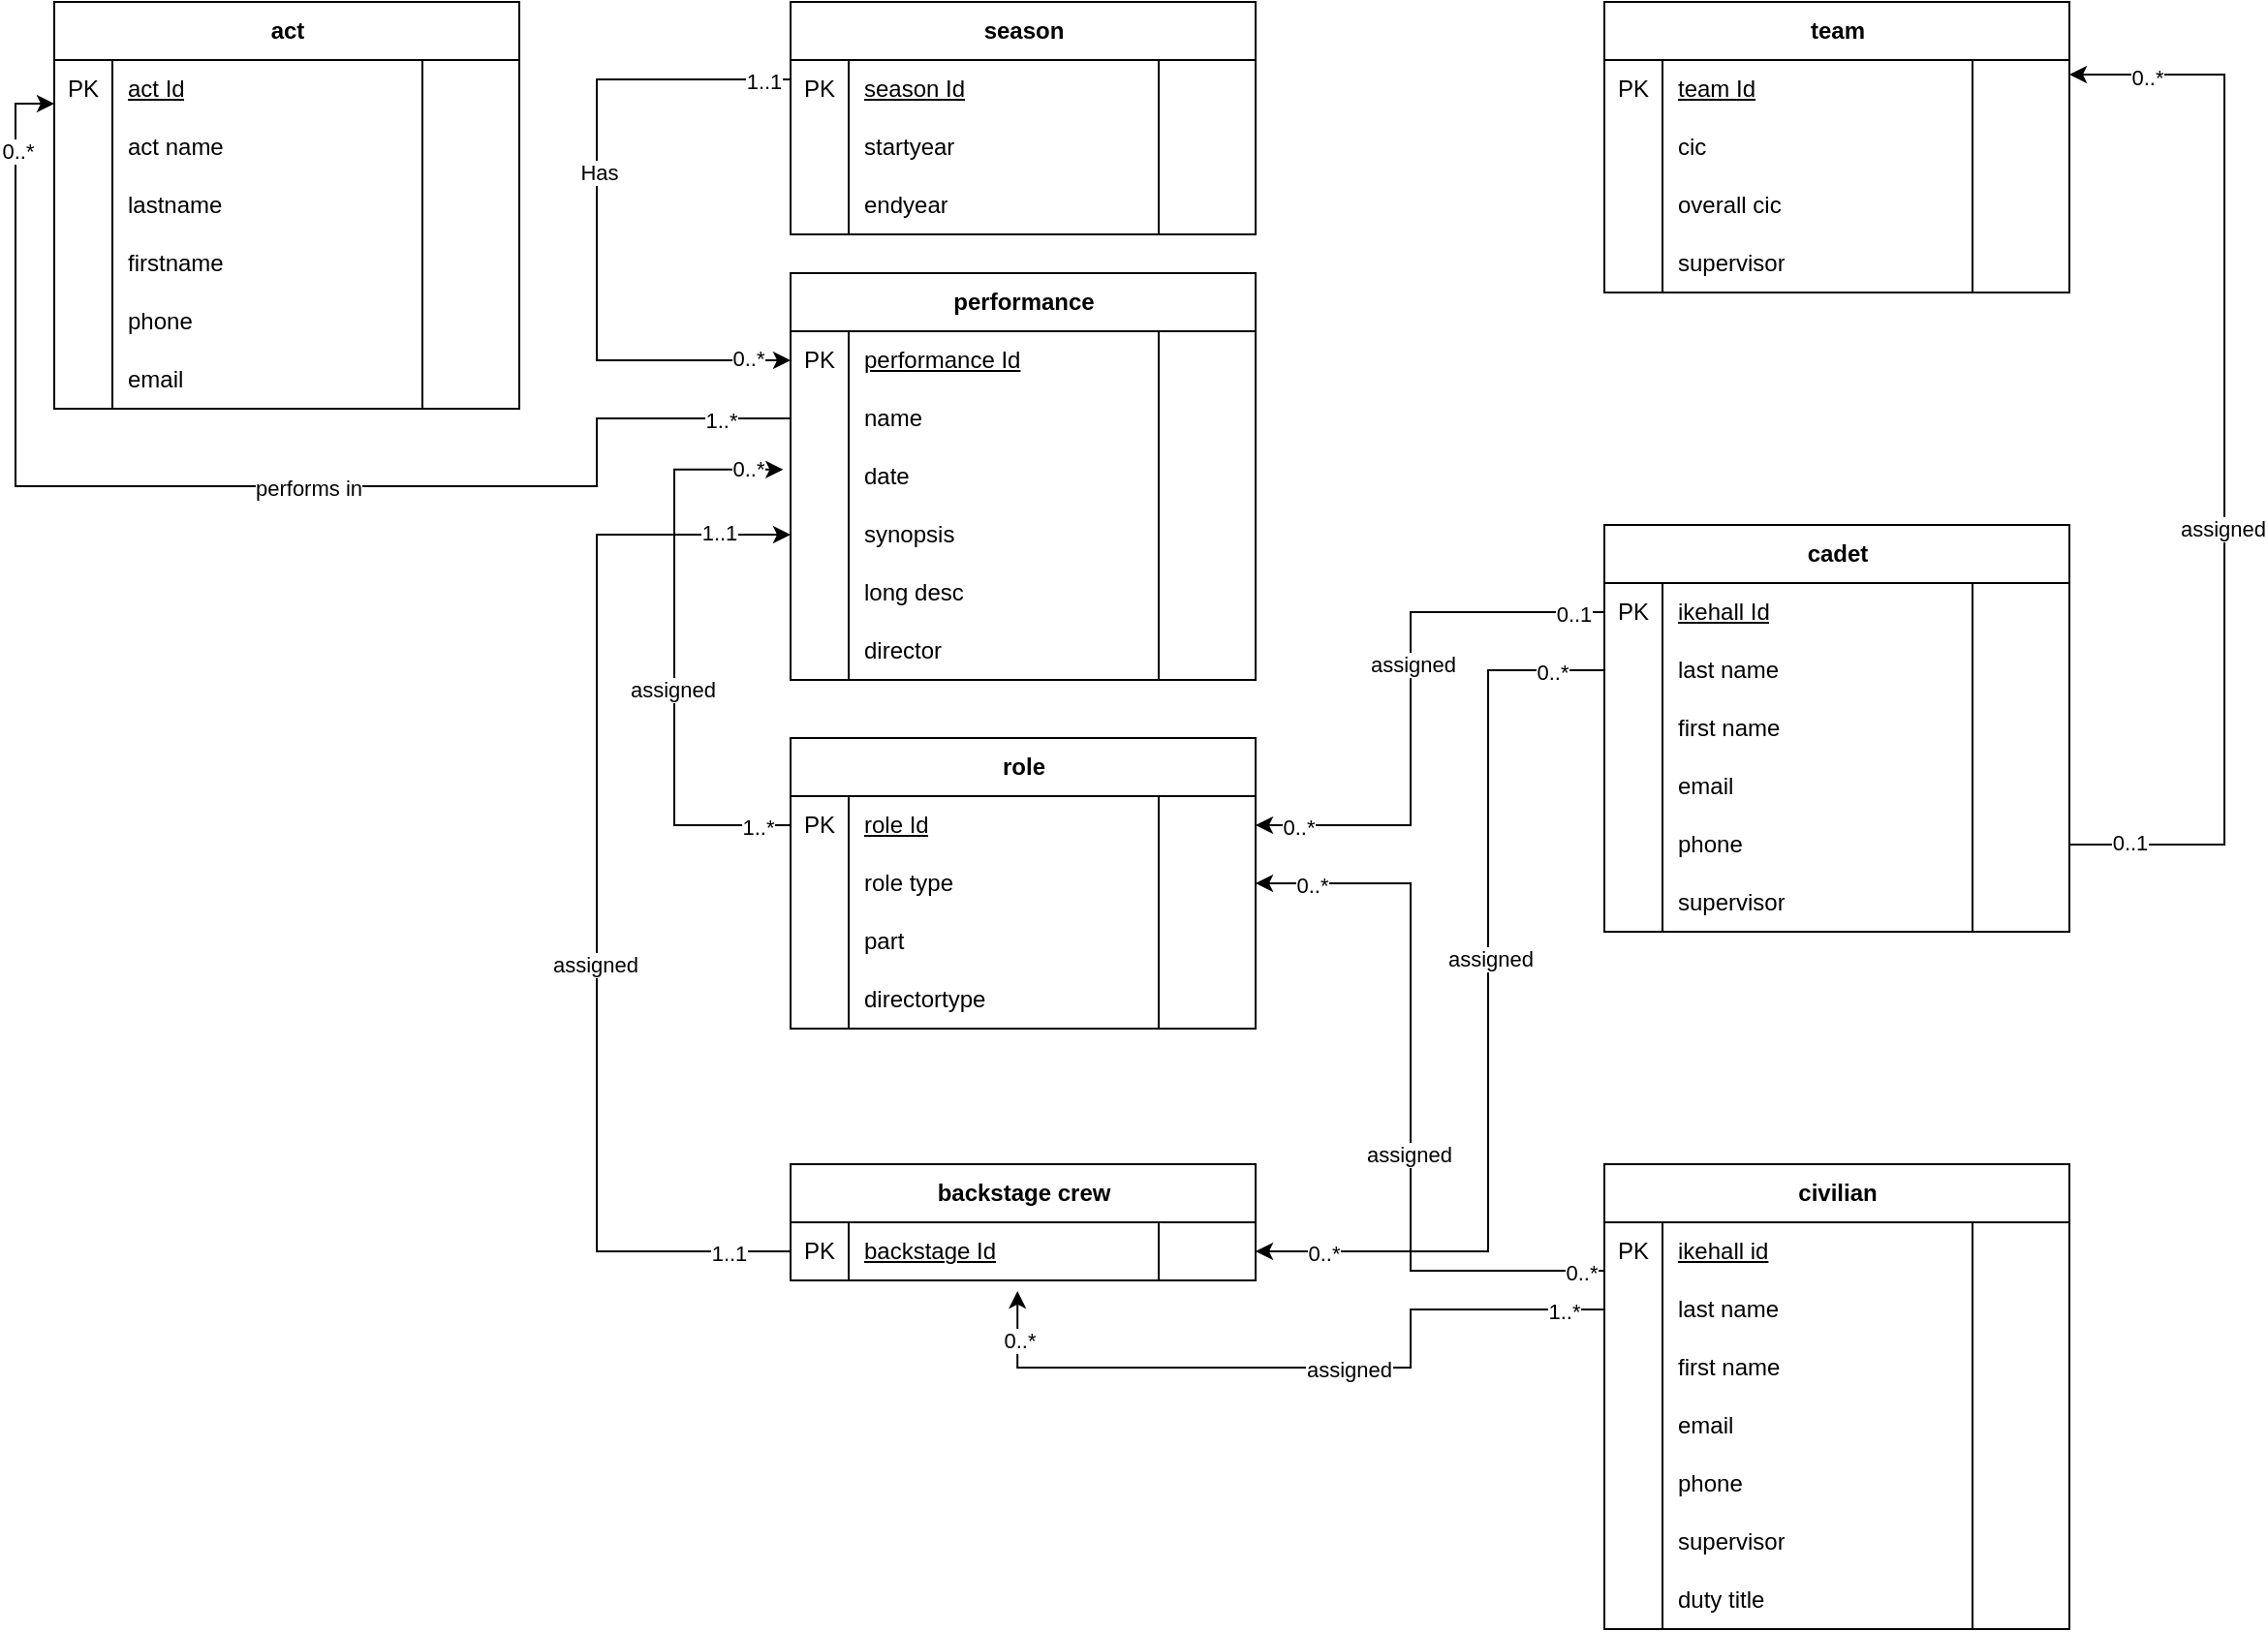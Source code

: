 <mxfile version="24.7.8" pages="2">
  <diagram id="DURSzrXgwMt9jV6hKPLu" name="conceptual">
    <mxGraphModel dx="2314" dy="1196" grid="1" gridSize="10" guides="1" tooltips="1" connect="1" arrows="1" fold="1" page="1" pageScale="1" pageWidth="850" pageHeight="1100" math="0" shadow="0">
      <root>
        <mxCell id="0" />
        <mxCell id="1" parent="0" />
        <mxCell id="M_FFg8Ugk3oyRR1kn9O3-83" value="performance" style="shape=table;startSize=30;container=1;collapsible=1;childLayout=tableLayout;fixedRows=1;rowLines=0;fontStyle=1;align=center;resizeLast=1;html=1;" parent="1" vertex="1">
          <mxGeometry x="420" y="150" width="240" height="210" as="geometry" />
        </mxCell>
        <mxCell id="M_FFg8Ugk3oyRR1kn9O3-84" value="" style="shape=tableRow;horizontal=0;startSize=0;swimlaneHead=0;swimlaneBody=0;fillColor=none;collapsible=0;dropTarget=0;points=[[0,0.5],[1,0.5]];portConstraint=eastwest;top=0;left=0;right=0;bottom=0;strokeColor=default;fontStyle=1" parent="M_FFg8Ugk3oyRR1kn9O3-83" vertex="1">
          <mxGeometry y="30" width="240" height="30" as="geometry" />
        </mxCell>
        <mxCell id="M_FFg8Ugk3oyRR1kn9O3-85" value="PK" style="shape=partialRectangle;connectable=0;fillColor=none;top=0;left=0;bottom=0;right=0;fontStyle=0;overflow=hidden;whiteSpace=wrap;html=1;" parent="M_FFg8Ugk3oyRR1kn9O3-84" vertex="1">
          <mxGeometry width="30" height="30" as="geometry">
            <mxRectangle width="30" height="30" as="alternateBounds" />
          </mxGeometry>
        </mxCell>
        <mxCell id="M_FFg8Ugk3oyRR1kn9O3-86" value="performance Id" style="shape=partialRectangle;connectable=0;fillColor=none;top=0;left=0;bottom=0;right=0;align=left;spacingLeft=6;fontStyle=4;overflow=hidden;whiteSpace=wrap;html=1;" parent="M_FFg8Ugk3oyRR1kn9O3-84" vertex="1">
          <mxGeometry x="30" width="160" height="30" as="geometry">
            <mxRectangle width="160" height="30" as="alternateBounds" />
          </mxGeometry>
        </mxCell>
        <mxCell id="M_FFg8Ugk3oyRR1kn9O3-87" value="" style="shape=partialRectangle;connectable=0;fillColor=none;top=0;left=0;bottom=0;right=0;align=left;spacingLeft=6;fontStyle=3;overflow=hidden;whiteSpace=wrap;html=1;strokeColor=inherit;" parent="M_FFg8Ugk3oyRR1kn9O3-84" vertex="1">
          <mxGeometry x="190" width="50" height="30" as="geometry">
            <mxRectangle width="50" height="30" as="alternateBounds" />
          </mxGeometry>
        </mxCell>
        <mxCell id="M_FFg8Ugk3oyRR1kn9O3-88" value="" style="shape=tableRow;horizontal=0;startSize=0;swimlaneHead=0;swimlaneBody=0;fillColor=none;collapsible=0;dropTarget=0;points=[[0,0.5],[1,0.5]];portConstraint=eastwest;top=0;left=0;right=0;bottom=0;" parent="M_FFg8Ugk3oyRR1kn9O3-83" vertex="1">
          <mxGeometry y="60" width="240" height="30" as="geometry" />
        </mxCell>
        <mxCell id="M_FFg8Ugk3oyRR1kn9O3-89" value="" style="shape=partialRectangle;connectable=0;fillColor=none;top=0;left=0;bottom=0;right=0;editable=1;overflow=hidden;whiteSpace=wrap;html=1;" parent="M_FFg8Ugk3oyRR1kn9O3-88" vertex="1">
          <mxGeometry width="30" height="30" as="geometry">
            <mxRectangle width="30" height="30" as="alternateBounds" />
          </mxGeometry>
        </mxCell>
        <mxCell id="M_FFg8Ugk3oyRR1kn9O3-90" value="name" style="shape=partialRectangle;connectable=0;fillColor=none;top=0;left=0;bottom=0;right=0;align=left;spacingLeft=6;overflow=hidden;whiteSpace=wrap;html=1;fontStyle=0" parent="M_FFg8Ugk3oyRR1kn9O3-88" vertex="1">
          <mxGeometry x="30" width="160" height="30" as="geometry">
            <mxRectangle width="160" height="30" as="alternateBounds" />
          </mxGeometry>
        </mxCell>
        <mxCell id="M_FFg8Ugk3oyRR1kn9O3-91" value="" style="shape=partialRectangle;connectable=0;fillColor=none;top=0;left=0;bottom=0;right=0;align=left;spacingLeft=6;overflow=hidden;whiteSpace=wrap;html=1;fontStyle=2" parent="M_FFg8Ugk3oyRR1kn9O3-88" vertex="1">
          <mxGeometry x="190" width="50" height="30" as="geometry">
            <mxRectangle width="50" height="30" as="alternateBounds" />
          </mxGeometry>
        </mxCell>
        <mxCell id="M_FFg8Ugk3oyRR1kn9O3-92" value="" style="shape=tableRow;horizontal=0;startSize=0;swimlaneHead=0;swimlaneBody=0;fillColor=none;collapsible=0;dropTarget=0;points=[[0,0.5],[1,0.5]];portConstraint=eastwest;top=0;left=0;right=0;bottom=0;" parent="M_FFg8Ugk3oyRR1kn9O3-83" vertex="1">
          <mxGeometry y="90" width="240" height="30" as="geometry" />
        </mxCell>
        <mxCell id="M_FFg8Ugk3oyRR1kn9O3-93" value="" style="shape=partialRectangle;connectable=0;fillColor=none;top=0;left=0;bottom=0;right=0;editable=1;overflow=hidden;whiteSpace=wrap;html=1;" parent="M_FFg8Ugk3oyRR1kn9O3-92" vertex="1">
          <mxGeometry width="30" height="30" as="geometry">
            <mxRectangle width="30" height="30" as="alternateBounds" />
          </mxGeometry>
        </mxCell>
        <mxCell id="M_FFg8Ugk3oyRR1kn9O3-94" value="date" style="shape=partialRectangle;connectable=0;fillColor=none;top=0;left=0;bottom=0;right=0;align=left;spacingLeft=6;overflow=hidden;whiteSpace=wrap;html=1;fontStyle=0" parent="M_FFg8Ugk3oyRR1kn9O3-92" vertex="1">
          <mxGeometry x="30" width="160" height="30" as="geometry">
            <mxRectangle width="160" height="30" as="alternateBounds" />
          </mxGeometry>
        </mxCell>
        <mxCell id="M_FFg8Ugk3oyRR1kn9O3-95" value="" style="shape=partialRectangle;connectable=0;fillColor=none;top=0;left=0;bottom=0;right=0;align=left;spacingLeft=6;overflow=hidden;whiteSpace=wrap;html=1;fontStyle=2" parent="M_FFg8Ugk3oyRR1kn9O3-92" vertex="1">
          <mxGeometry x="190" width="50" height="30" as="geometry">
            <mxRectangle width="50" height="30" as="alternateBounds" />
          </mxGeometry>
        </mxCell>
        <mxCell id="M_FFg8Ugk3oyRR1kn9O3-96" value="" style="shape=tableRow;horizontal=0;startSize=0;swimlaneHead=0;swimlaneBody=0;fillColor=none;collapsible=0;dropTarget=0;points=[[0,0.5],[1,0.5]];portConstraint=eastwest;top=0;left=0;right=0;bottom=0;" parent="M_FFg8Ugk3oyRR1kn9O3-83" vertex="1">
          <mxGeometry y="120" width="240" height="30" as="geometry" />
        </mxCell>
        <mxCell id="M_FFg8Ugk3oyRR1kn9O3-97" value="&lt;div&gt;&lt;br&gt;&lt;/div&gt;" style="shape=partialRectangle;connectable=0;fillColor=none;top=0;left=0;bottom=0;right=0;editable=1;overflow=hidden;whiteSpace=wrap;html=1;" parent="M_FFg8Ugk3oyRR1kn9O3-96" vertex="1">
          <mxGeometry width="30" height="30" as="geometry">
            <mxRectangle width="30" height="30" as="alternateBounds" />
          </mxGeometry>
        </mxCell>
        <mxCell id="M_FFg8Ugk3oyRR1kn9O3-98" value="synopsis" style="shape=partialRectangle;connectable=0;fillColor=none;top=0;left=0;bottom=0;right=0;align=left;spacingLeft=6;overflow=hidden;whiteSpace=wrap;html=1;fontStyle=0" parent="M_FFg8Ugk3oyRR1kn9O3-96" vertex="1">
          <mxGeometry x="30" width="160" height="30" as="geometry">
            <mxRectangle width="160" height="30" as="alternateBounds" />
          </mxGeometry>
        </mxCell>
        <mxCell id="M_FFg8Ugk3oyRR1kn9O3-99" value="" style="shape=partialRectangle;connectable=0;fillColor=none;top=0;left=0;bottom=0;right=0;align=left;spacingLeft=6;overflow=hidden;whiteSpace=wrap;html=1;fontStyle=2" parent="M_FFg8Ugk3oyRR1kn9O3-96" vertex="1">
          <mxGeometry x="190" width="50" height="30" as="geometry">
            <mxRectangle width="50" height="30" as="alternateBounds" />
          </mxGeometry>
        </mxCell>
        <mxCell id="M_FFg8Ugk3oyRR1kn9O3-100" value="" style="shape=tableRow;horizontal=0;startSize=0;swimlaneHead=0;swimlaneBody=0;fillColor=none;collapsible=0;dropTarget=0;points=[[0,0.5],[1,0.5]];portConstraint=eastwest;top=0;left=0;right=0;bottom=0;" parent="M_FFg8Ugk3oyRR1kn9O3-83" vertex="1">
          <mxGeometry y="150" width="240" height="30" as="geometry" />
        </mxCell>
        <mxCell id="M_FFg8Ugk3oyRR1kn9O3-101" value="&lt;div&gt;&lt;br&gt;&lt;/div&gt;" style="shape=partialRectangle;connectable=0;fillColor=none;top=0;left=0;bottom=0;right=0;editable=1;overflow=hidden;whiteSpace=wrap;html=1;" parent="M_FFg8Ugk3oyRR1kn9O3-100" vertex="1">
          <mxGeometry width="30" height="30" as="geometry">
            <mxRectangle width="30" height="30" as="alternateBounds" />
          </mxGeometry>
        </mxCell>
        <mxCell id="M_FFg8Ugk3oyRR1kn9O3-102" value="long desc" style="shape=partialRectangle;connectable=0;fillColor=none;top=0;left=0;bottom=0;right=0;align=left;spacingLeft=6;overflow=hidden;whiteSpace=wrap;html=1;fontStyle=0" parent="M_FFg8Ugk3oyRR1kn9O3-100" vertex="1">
          <mxGeometry x="30" width="160" height="30" as="geometry">
            <mxRectangle width="160" height="30" as="alternateBounds" />
          </mxGeometry>
        </mxCell>
        <mxCell id="M_FFg8Ugk3oyRR1kn9O3-103" value="" style="shape=partialRectangle;connectable=0;fillColor=none;top=0;left=0;bottom=0;right=0;align=left;spacingLeft=6;overflow=hidden;whiteSpace=wrap;html=1;fontStyle=2" parent="M_FFg8Ugk3oyRR1kn9O3-100" vertex="1">
          <mxGeometry x="190" width="50" height="30" as="geometry">
            <mxRectangle width="50" height="30" as="alternateBounds" />
          </mxGeometry>
        </mxCell>
        <mxCell id="CKz9p9t502tuCVhAVjzM-191" value="" style="shape=tableRow;horizontal=0;startSize=0;swimlaneHead=0;swimlaneBody=0;fillColor=none;collapsible=0;dropTarget=0;points=[[0,0.5],[1,0.5]];portConstraint=eastwest;top=0;left=0;right=0;bottom=0;" parent="M_FFg8Ugk3oyRR1kn9O3-83" vertex="1">
          <mxGeometry y="180" width="240" height="30" as="geometry" />
        </mxCell>
        <mxCell id="CKz9p9t502tuCVhAVjzM-192" value="&lt;div&gt;&lt;br&gt;&lt;/div&gt;" style="shape=partialRectangle;connectable=0;fillColor=none;top=0;left=0;bottom=0;right=0;editable=1;overflow=hidden;whiteSpace=wrap;html=1;" parent="CKz9p9t502tuCVhAVjzM-191" vertex="1">
          <mxGeometry width="30" height="30" as="geometry">
            <mxRectangle width="30" height="30" as="alternateBounds" />
          </mxGeometry>
        </mxCell>
        <mxCell id="CKz9p9t502tuCVhAVjzM-193" value="director" style="shape=partialRectangle;connectable=0;fillColor=none;top=0;left=0;bottom=0;right=0;align=left;spacingLeft=6;overflow=hidden;whiteSpace=wrap;html=1;fontStyle=0" parent="CKz9p9t502tuCVhAVjzM-191" vertex="1">
          <mxGeometry x="30" width="160" height="30" as="geometry">
            <mxRectangle width="160" height="30" as="alternateBounds" />
          </mxGeometry>
        </mxCell>
        <mxCell id="CKz9p9t502tuCVhAVjzM-194" value="" style="shape=partialRectangle;connectable=0;fillColor=none;top=0;left=0;bottom=0;right=0;align=left;spacingLeft=6;overflow=hidden;whiteSpace=wrap;html=1;fontStyle=2" parent="CKz9p9t502tuCVhAVjzM-191" vertex="1">
          <mxGeometry x="190" width="50" height="30" as="geometry">
            <mxRectangle width="50" height="30" as="alternateBounds" />
          </mxGeometry>
        </mxCell>
        <mxCell id="CKz9p9t502tuCVhAVjzM-1" style="edgeStyle=orthogonalEdgeStyle;rounded=0;orthogonalLoop=1;jettySize=auto;html=1;exitX=0;exitY=0.5;exitDx=0;exitDy=0;entryX=0;entryY=0.25;entryDx=0;entryDy=0;" parent="1" source="M_FFg8Ugk3oyRR1kn9O3-88" target="CKz9p9t502tuCVhAVjzM-58" edge="1">
          <mxGeometry relative="1" as="geometry">
            <mxPoint x="-20" y="530" as="sourcePoint" />
            <mxPoint x="-100" y="80" as="targetPoint" />
            <Array as="points">
              <mxPoint x="320" y="225" />
              <mxPoint x="320" y="260" />
              <mxPoint x="20" y="260" />
              <mxPoint x="20" y="63" />
            </Array>
          </mxGeometry>
        </mxCell>
        <mxCell id="CKz9p9t502tuCVhAVjzM-2" value="performs in" style="edgeLabel;html=1;align=center;verticalAlign=middle;resizable=0;points=[];" parent="CKz9p9t502tuCVhAVjzM-1" vertex="1" connectable="0">
          <mxGeometry x="-0.129" y="1" relative="1" as="geometry">
            <mxPoint as="offset" />
          </mxGeometry>
        </mxCell>
        <mxCell id="CKz9p9t502tuCVhAVjzM-3" value="1..*" style="edgeLabel;html=1;align=center;verticalAlign=middle;resizable=0;points=[];" parent="CKz9p9t502tuCVhAVjzM-1" vertex="1" connectable="0">
          <mxGeometry x="-0.888" y="1" relative="1" as="geometry">
            <mxPoint as="offset" />
          </mxGeometry>
        </mxCell>
        <mxCell id="CKz9p9t502tuCVhAVjzM-4" value="0..*" style="edgeLabel;html=1;align=center;verticalAlign=middle;resizable=0;points=[];" parent="CKz9p9t502tuCVhAVjzM-1" vertex="1" connectable="0">
          <mxGeometry x="0.864" y="1" relative="1" as="geometry">
            <mxPoint x="2" as="offset" />
          </mxGeometry>
        </mxCell>
        <mxCell id="CKz9p9t502tuCVhAVjzM-17" style="edgeStyle=orthogonalEdgeStyle;rounded=0;orthogonalLoop=1;jettySize=auto;html=1;entryX=1;entryY=0.5;entryDx=0;entryDy=0;exitX=0;exitY=0.5;exitDx=0;exitDy=0;" parent="1" source="CKz9p9t502tuCVhAVjzM-122" target="CKz9p9t502tuCVhAVjzM-80" edge="1">
          <mxGeometry relative="1" as="geometry">
            <mxPoint x="710" y="580" as="sourcePoint" />
            <mxPoint x="590" y="580" as="targetPoint" />
            <Array as="points">
              <mxPoint x="740" y="325" />
              <mxPoint x="740" y="435" />
            </Array>
          </mxGeometry>
        </mxCell>
        <mxCell id="CKz9p9t502tuCVhAVjzM-18" value="assigned" style="edgeLabel;html=1;align=center;verticalAlign=middle;resizable=0;points=[];" parent="CKz9p9t502tuCVhAVjzM-17" vertex="1" connectable="0">
          <mxGeometry x="-0.129" y="1" relative="1" as="geometry">
            <mxPoint as="offset" />
          </mxGeometry>
        </mxCell>
        <mxCell id="CKz9p9t502tuCVhAVjzM-19" value="0..1" style="edgeLabel;html=1;align=center;verticalAlign=middle;resizable=0;points=[];" parent="CKz9p9t502tuCVhAVjzM-17" vertex="1" connectable="0">
          <mxGeometry x="-0.888" y="1" relative="1" as="geometry">
            <mxPoint as="offset" />
          </mxGeometry>
        </mxCell>
        <mxCell id="CKz9p9t502tuCVhAVjzM-20" value="0..*" style="edgeLabel;html=1;align=center;verticalAlign=middle;resizable=0;points=[];" parent="CKz9p9t502tuCVhAVjzM-17" vertex="1" connectable="0">
          <mxGeometry x="0.864" y="1" relative="1" as="geometry">
            <mxPoint x="2" as="offset" />
          </mxGeometry>
        </mxCell>
        <mxCell id="CKz9p9t502tuCVhAVjzM-37" value="season" style="shape=table;startSize=30;container=1;collapsible=1;childLayout=tableLayout;fixedRows=1;rowLines=0;fontStyle=1;align=center;resizeLast=1;html=1;" parent="1" vertex="1">
          <mxGeometry x="420" y="10" width="240" height="120" as="geometry" />
        </mxCell>
        <mxCell id="CKz9p9t502tuCVhAVjzM-38" value="" style="shape=tableRow;horizontal=0;startSize=0;swimlaneHead=0;swimlaneBody=0;fillColor=none;collapsible=0;dropTarget=0;points=[[0,0.5],[1,0.5]];portConstraint=eastwest;top=0;left=0;right=0;bottom=0;strokeColor=default;fontStyle=1" parent="CKz9p9t502tuCVhAVjzM-37" vertex="1">
          <mxGeometry y="30" width="240" height="30" as="geometry" />
        </mxCell>
        <mxCell id="CKz9p9t502tuCVhAVjzM-39" value="PK" style="shape=partialRectangle;connectable=0;fillColor=none;top=0;left=0;bottom=0;right=0;fontStyle=0;overflow=hidden;whiteSpace=wrap;html=1;" parent="CKz9p9t502tuCVhAVjzM-38" vertex="1">
          <mxGeometry width="30" height="30" as="geometry">
            <mxRectangle width="30" height="30" as="alternateBounds" />
          </mxGeometry>
        </mxCell>
        <mxCell id="CKz9p9t502tuCVhAVjzM-40" value="season Id" style="shape=partialRectangle;connectable=0;fillColor=none;top=0;left=0;bottom=0;right=0;align=left;spacingLeft=6;fontStyle=4;overflow=hidden;whiteSpace=wrap;html=1;" parent="CKz9p9t502tuCVhAVjzM-38" vertex="1">
          <mxGeometry x="30" width="160" height="30" as="geometry">
            <mxRectangle width="160" height="30" as="alternateBounds" />
          </mxGeometry>
        </mxCell>
        <mxCell id="CKz9p9t502tuCVhAVjzM-41" value="" style="shape=partialRectangle;connectable=0;fillColor=none;top=0;left=0;bottom=0;right=0;align=left;spacingLeft=6;fontStyle=3;overflow=hidden;whiteSpace=wrap;html=1;strokeColor=inherit;" parent="CKz9p9t502tuCVhAVjzM-38" vertex="1">
          <mxGeometry x="190" width="50" height="30" as="geometry">
            <mxRectangle width="50" height="30" as="alternateBounds" />
          </mxGeometry>
        </mxCell>
        <mxCell id="CKz9p9t502tuCVhAVjzM-42" value="" style="shape=tableRow;horizontal=0;startSize=0;swimlaneHead=0;swimlaneBody=0;fillColor=none;collapsible=0;dropTarget=0;points=[[0,0.5],[1,0.5]];portConstraint=eastwest;top=0;left=0;right=0;bottom=0;" parent="CKz9p9t502tuCVhAVjzM-37" vertex="1">
          <mxGeometry y="60" width="240" height="30" as="geometry" />
        </mxCell>
        <mxCell id="CKz9p9t502tuCVhAVjzM-43" value="" style="shape=partialRectangle;connectable=0;fillColor=none;top=0;left=0;bottom=0;right=0;editable=1;overflow=hidden;whiteSpace=wrap;html=1;" parent="CKz9p9t502tuCVhAVjzM-42" vertex="1">
          <mxGeometry width="30" height="30" as="geometry">
            <mxRectangle width="30" height="30" as="alternateBounds" />
          </mxGeometry>
        </mxCell>
        <mxCell id="CKz9p9t502tuCVhAVjzM-44" value="startyear" style="shape=partialRectangle;connectable=0;fillColor=none;top=0;left=0;bottom=0;right=0;align=left;spacingLeft=6;overflow=hidden;whiteSpace=wrap;html=1;fontStyle=0" parent="CKz9p9t502tuCVhAVjzM-42" vertex="1">
          <mxGeometry x="30" width="160" height="30" as="geometry">
            <mxRectangle width="160" height="30" as="alternateBounds" />
          </mxGeometry>
        </mxCell>
        <mxCell id="CKz9p9t502tuCVhAVjzM-45" value="" style="shape=partialRectangle;connectable=0;fillColor=none;top=0;left=0;bottom=0;right=0;align=left;spacingLeft=6;overflow=hidden;whiteSpace=wrap;html=1;fontStyle=2" parent="CKz9p9t502tuCVhAVjzM-42" vertex="1">
          <mxGeometry x="190" width="50" height="30" as="geometry">
            <mxRectangle width="50" height="30" as="alternateBounds" />
          </mxGeometry>
        </mxCell>
        <mxCell id="CKz9p9t502tuCVhAVjzM-46" value="" style="shape=tableRow;horizontal=0;startSize=0;swimlaneHead=0;swimlaneBody=0;fillColor=none;collapsible=0;dropTarget=0;points=[[0,0.5],[1,0.5]];portConstraint=eastwest;top=0;left=0;right=0;bottom=0;" parent="CKz9p9t502tuCVhAVjzM-37" vertex="1">
          <mxGeometry y="90" width="240" height="30" as="geometry" />
        </mxCell>
        <mxCell id="CKz9p9t502tuCVhAVjzM-47" value="" style="shape=partialRectangle;connectable=0;fillColor=none;top=0;left=0;bottom=0;right=0;editable=1;overflow=hidden;whiteSpace=wrap;html=1;" parent="CKz9p9t502tuCVhAVjzM-46" vertex="1">
          <mxGeometry width="30" height="30" as="geometry">
            <mxRectangle width="30" height="30" as="alternateBounds" />
          </mxGeometry>
        </mxCell>
        <mxCell id="CKz9p9t502tuCVhAVjzM-48" value="endyear" style="shape=partialRectangle;connectable=0;fillColor=none;top=0;left=0;bottom=0;right=0;align=left;spacingLeft=6;overflow=hidden;whiteSpace=wrap;html=1;fontStyle=0" parent="CKz9p9t502tuCVhAVjzM-46" vertex="1">
          <mxGeometry x="30" width="160" height="30" as="geometry">
            <mxRectangle width="160" height="30" as="alternateBounds" />
          </mxGeometry>
        </mxCell>
        <mxCell id="CKz9p9t502tuCVhAVjzM-49" value="" style="shape=partialRectangle;connectable=0;fillColor=none;top=0;left=0;bottom=0;right=0;align=left;spacingLeft=6;overflow=hidden;whiteSpace=wrap;html=1;fontStyle=2" parent="CKz9p9t502tuCVhAVjzM-46" vertex="1">
          <mxGeometry x="190" width="50" height="30" as="geometry">
            <mxRectangle width="50" height="30" as="alternateBounds" />
          </mxGeometry>
        </mxCell>
        <mxCell id="CKz9p9t502tuCVhAVjzM-58" value="act" style="shape=table;startSize=30;container=1;collapsible=1;childLayout=tableLayout;fixedRows=1;rowLines=0;fontStyle=1;align=center;resizeLast=1;html=1;" parent="1" vertex="1">
          <mxGeometry x="40" y="10" width="240" height="210" as="geometry" />
        </mxCell>
        <mxCell id="CKz9p9t502tuCVhAVjzM-59" value="" style="shape=tableRow;horizontal=0;startSize=0;swimlaneHead=0;swimlaneBody=0;fillColor=none;collapsible=0;dropTarget=0;points=[[0,0.5],[1,0.5]];portConstraint=eastwest;top=0;left=0;right=0;bottom=0;strokeColor=default;fontStyle=1" parent="CKz9p9t502tuCVhAVjzM-58" vertex="1">
          <mxGeometry y="30" width="240" height="30" as="geometry" />
        </mxCell>
        <mxCell id="CKz9p9t502tuCVhAVjzM-60" value="PK" style="shape=partialRectangle;connectable=0;fillColor=none;top=0;left=0;bottom=0;right=0;fontStyle=0;overflow=hidden;whiteSpace=wrap;html=1;" parent="CKz9p9t502tuCVhAVjzM-59" vertex="1">
          <mxGeometry width="30" height="30" as="geometry">
            <mxRectangle width="30" height="30" as="alternateBounds" />
          </mxGeometry>
        </mxCell>
        <mxCell id="CKz9p9t502tuCVhAVjzM-61" value="act Id" style="shape=partialRectangle;connectable=0;fillColor=none;top=0;left=0;bottom=0;right=0;align=left;spacingLeft=6;fontStyle=4;overflow=hidden;whiteSpace=wrap;html=1;" parent="CKz9p9t502tuCVhAVjzM-59" vertex="1">
          <mxGeometry x="30" width="160" height="30" as="geometry">
            <mxRectangle width="160" height="30" as="alternateBounds" />
          </mxGeometry>
        </mxCell>
        <mxCell id="CKz9p9t502tuCVhAVjzM-62" value="" style="shape=partialRectangle;connectable=0;fillColor=none;top=0;left=0;bottom=0;right=0;align=left;spacingLeft=6;fontStyle=3;overflow=hidden;whiteSpace=wrap;html=1;strokeColor=inherit;" parent="CKz9p9t502tuCVhAVjzM-59" vertex="1">
          <mxGeometry x="190" width="50" height="30" as="geometry">
            <mxRectangle width="50" height="30" as="alternateBounds" />
          </mxGeometry>
        </mxCell>
        <mxCell id="CKz9p9t502tuCVhAVjzM-63" value="" style="shape=tableRow;horizontal=0;startSize=0;swimlaneHead=0;swimlaneBody=0;fillColor=none;collapsible=0;dropTarget=0;points=[[0,0.5],[1,0.5]];portConstraint=eastwest;top=0;left=0;right=0;bottom=0;" parent="CKz9p9t502tuCVhAVjzM-58" vertex="1">
          <mxGeometry y="60" width="240" height="30" as="geometry" />
        </mxCell>
        <mxCell id="CKz9p9t502tuCVhAVjzM-64" value="" style="shape=partialRectangle;connectable=0;fillColor=none;top=0;left=0;bottom=0;right=0;editable=1;overflow=hidden;whiteSpace=wrap;html=1;" parent="CKz9p9t502tuCVhAVjzM-63" vertex="1">
          <mxGeometry width="30" height="30" as="geometry">
            <mxRectangle width="30" height="30" as="alternateBounds" />
          </mxGeometry>
        </mxCell>
        <mxCell id="CKz9p9t502tuCVhAVjzM-65" value="act name" style="shape=partialRectangle;connectable=0;fillColor=none;top=0;left=0;bottom=0;right=0;align=left;spacingLeft=6;overflow=hidden;whiteSpace=wrap;html=1;fontStyle=0" parent="CKz9p9t502tuCVhAVjzM-63" vertex="1">
          <mxGeometry x="30" width="160" height="30" as="geometry">
            <mxRectangle width="160" height="30" as="alternateBounds" />
          </mxGeometry>
        </mxCell>
        <mxCell id="CKz9p9t502tuCVhAVjzM-66" value="" style="shape=partialRectangle;connectable=0;fillColor=none;top=0;left=0;bottom=0;right=0;align=left;spacingLeft=6;overflow=hidden;whiteSpace=wrap;html=1;fontStyle=2" parent="CKz9p9t502tuCVhAVjzM-63" vertex="1">
          <mxGeometry x="190" width="50" height="30" as="geometry">
            <mxRectangle width="50" height="30" as="alternateBounds" />
          </mxGeometry>
        </mxCell>
        <mxCell id="CKz9p9t502tuCVhAVjzM-67" value="" style="shape=tableRow;horizontal=0;startSize=0;swimlaneHead=0;swimlaneBody=0;fillColor=none;collapsible=0;dropTarget=0;points=[[0,0.5],[1,0.5]];portConstraint=eastwest;top=0;left=0;right=0;bottom=0;" parent="CKz9p9t502tuCVhAVjzM-58" vertex="1">
          <mxGeometry y="90" width="240" height="30" as="geometry" />
        </mxCell>
        <mxCell id="CKz9p9t502tuCVhAVjzM-68" value="" style="shape=partialRectangle;connectable=0;fillColor=none;top=0;left=0;bottom=0;right=0;editable=1;overflow=hidden;whiteSpace=wrap;html=1;" parent="CKz9p9t502tuCVhAVjzM-67" vertex="1">
          <mxGeometry width="30" height="30" as="geometry">
            <mxRectangle width="30" height="30" as="alternateBounds" />
          </mxGeometry>
        </mxCell>
        <mxCell id="CKz9p9t502tuCVhAVjzM-69" value="lastname" style="shape=partialRectangle;connectable=0;fillColor=none;top=0;left=0;bottom=0;right=0;align=left;spacingLeft=6;overflow=hidden;whiteSpace=wrap;html=1;fontStyle=0" parent="CKz9p9t502tuCVhAVjzM-67" vertex="1">
          <mxGeometry x="30" width="160" height="30" as="geometry">
            <mxRectangle width="160" height="30" as="alternateBounds" />
          </mxGeometry>
        </mxCell>
        <mxCell id="CKz9p9t502tuCVhAVjzM-70" value="" style="shape=partialRectangle;connectable=0;fillColor=none;top=0;left=0;bottom=0;right=0;align=left;spacingLeft=6;overflow=hidden;whiteSpace=wrap;html=1;fontStyle=2" parent="CKz9p9t502tuCVhAVjzM-67" vertex="1">
          <mxGeometry x="190" width="50" height="30" as="geometry">
            <mxRectangle width="50" height="30" as="alternateBounds" />
          </mxGeometry>
        </mxCell>
        <mxCell id="CKz9p9t502tuCVhAVjzM-71" value="" style="shape=tableRow;horizontal=0;startSize=0;swimlaneHead=0;swimlaneBody=0;fillColor=none;collapsible=0;dropTarget=0;points=[[0,0.5],[1,0.5]];portConstraint=eastwest;top=0;left=0;right=0;bottom=0;" parent="CKz9p9t502tuCVhAVjzM-58" vertex="1">
          <mxGeometry y="120" width="240" height="30" as="geometry" />
        </mxCell>
        <mxCell id="CKz9p9t502tuCVhAVjzM-72" value="&lt;div&gt;&lt;br&gt;&lt;/div&gt;" style="shape=partialRectangle;connectable=0;fillColor=none;top=0;left=0;bottom=0;right=0;editable=1;overflow=hidden;whiteSpace=wrap;html=1;" parent="CKz9p9t502tuCVhAVjzM-71" vertex="1">
          <mxGeometry width="30" height="30" as="geometry">
            <mxRectangle width="30" height="30" as="alternateBounds" />
          </mxGeometry>
        </mxCell>
        <mxCell id="CKz9p9t502tuCVhAVjzM-73" value="firstname" style="shape=partialRectangle;connectable=0;fillColor=none;top=0;left=0;bottom=0;right=0;align=left;spacingLeft=6;overflow=hidden;whiteSpace=wrap;html=1;fontStyle=0" parent="CKz9p9t502tuCVhAVjzM-71" vertex="1">
          <mxGeometry x="30" width="160" height="30" as="geometry">
            <mxRectangle width="160" height="30" as="alternateBounds" />
          </mxGeometry>
        </mxCell>
        <mxCell id="CKz9p9t502tuCVhAVjzM-74" value="" style="shape=partialRectangle;connectable=0;fillColor=none;top=0;left=0;bottom=0;right=0;align=left;spacingLeft=6;overflow=hidden;whiteSpace=wrap;html=1;fontStyle=2" parent="CKz9p9t502tuCVhAVjzM-71" vertex="1">
          <mxGeometry x="190" width="50" height="30" as="geometry">
            <mxRectangle width="50" height="30" as="alternateBounds" />
          </mxGeometry>
        </mxCell>
        <mxCell id="CKz9p9t502tuCVhAVjzM-179" value="" style="shape=tableRow;horizontal=0;startSize=0;swimlaneHead=0;swimlaneBody=0;fillColor=none;collapsible=0;dropTarget=0;points=[[0,0.5],[1,0.5]];portConstraint=eastwest;top=0;left=0;right=0;bottom=0;" parent="CKz9p9t502tuCVhAVjzM-58" vertex="1">
          <mxGeometry y="150" width="240" height="30" as="geometry" />
        </mxCell>
        <mxCell id="CKz9p9t502tuCVhAVjzM-180" value="&lt;div&gt;&lt;br&gt;&lt;/div&gt;" style="shape=partialRectangle;connectable=0;fillColor=none;top=0;left=0;bottom=0;right=0;editable=1;overflow=hidden;whiteSpace=wrap;html=1;" parent="CKz9p9t502tuCVhAVjzM-179" vertex="1">
          <mxGeometry width="30" height="30" as="geometry">
            <mxRectangle width="30" height="30" as="alternateBounds" />
          </mxGeometry>
        </mxCell>
        <mxCell id="CKz9p9t502tuCVhAVjzM-181" value="phone" style="shape=partialRectangle;connectable=0;fillColor=none;top=0;left=0;bottom=0;right=0;align=left;spacingLeft=6;overflow=hidden;whiteSpace=wrap;html=1;fontStyle=0" parent="CKz9p9t502tuCVhAVjzM-179" vertex="1">
          <mxGeometry x="30" width="160" height="30" as="geometry">
            <mxRectangle width="160" height="30" as="alternateBounds" />
          </mxGeometry>
        </mxCell>
        <mxCell id="CKz9p9t502tuCVhAVjzM-182" value="" style="shape=partialRectangle;connectable=0;fillColor=none;top=0;left=0;bottom=0;right=0;align=left;spacingLeft=6;overflow=hidden;whiteSpace=wrap;html=1;fontStyle=2" parent="CKz9p9t502tuCVhAVjzM-179" vertex="1">
          <mxGeometry x="190" width="50" height="30" as="geometry">
            <mxRectangle width="50" height="30" as="alternateBounds" />
          </mxGeometry>
        </mxCell>
        <mxCell id="CKz9p9t502tuCVhAVjzM-183" value="" style="shape=tableRow;horizontal=0;startSize=0;swimlaneHead=0;swimlaneBody=0;fillColor=none;collapsible=0;dropTarget=0;points=[[0,0.5],[1,0.5]];portConstraint=eastwest;top=0;left=0;right=0;bottom=0;" parent="CKz9p9t502tuCVhAVjzM-58" vertex="1">
          <mxGeometry y="180" width="240" height="30" as="geometry" />
        </mxCell>
        <mxCell id="CKz9p9t502tuCVhAVjzM-184" value="&lt;div&gt;&lt;br&gt;&lt;/div&gt;" style="shape=partialRectangle;connectable=0;fillColor=none;top=0;left=0;bottom=0;right=0;editable=1;overflow=hidden;whiteSpace=wrap;html=1;" parent="CKz9p9t502tuCVhAVjzM-183" vertex="1">
          <mxGeometry width="30" height="30" as="geometry">
            <mxRectangle width="30" height="30" as="alternateBounds" />
          </mxGeometry>
        </mxCell>
        <mxCell id="CKz9p9t502tuCVhAVjzM-185" value="email" style="shape=partialRectangle;connectable=0;fillColor=none;top=0;left=0;bottom=0;right=0;align=left;spacingLeft=6;overflow=hidden;whiteSpace=wrap;html=1;fontStyle=0" parent="CKz9p9t502tuCVhAVjzM-183" vertex="1">
          <mxGeometry x="30" width="160" height="30" as="geometry">
            <mxRectangle width="160" height="30" as="alternateBounds" />
          </mxGeometry>
        </mxCell>
        <mxCell id="CKz9p9t502tuCVhAVjzM-186" value="" style="shape=partialRectangle;connectable=0;fillColor=none;top=0;left=0;bottom=0;right=0;align=left;spacingLeft=6;overflow=hidden;whiteSpace=wrap;html=1;fontStyle=2" parent="CKz9p9t502tuCVhAVjzM-183" vertex="1">
          <mxGeometry x="190" width="50" height="30" as="geometry">
            <mxRectangle width="50" height="30" as="alternateBounds" />
          </mxGeometry>
        </mxCell>
        <mxCell id="CKz9p9t502tuCVhAVjzM-79" value="role" style="shape=table;startSize=30;container=1;collapsible=1;childLayout=tableLayout;fixedRows=1;rowLines=0;fontStyle=1;align=center;resizeLast=1;html=1;" parent="1" vertex="1">
          <mxGeometry x="420" y="390" width="240" height="150" as="geometry" />
        </mxCell>
        <mxCell id="CKz9p9t502tuCVhAVjzM-80" value="" style="shape=tableRow;horizontal=0;startSize=0;swimlaneHead=0;swimlaneBody=0;fillColor=none;collapsible=0;dropTarget=0;points=[[0,0.5],[1,0.5]];portConstraint=eastwest;top=0;left=0;right=0;bottom=0;strokeColor=default;fontStyle=1" parent="CKz9p9t502tuCVhAVjzM-79" vertex="1">
          <mxGeometry y="30" width="240" height="30" as="geometry" />
        </mxCell>
        <mxCell id="CKz9p9t502tuCVhAVjzM-81" value="PK" style="shape=partialRectangle;connectable=0;fillColor=none;top=0;left=0;bottom=0;right=0;fontStyle=0;overflow=hidden;whiteSpace=wrap;html=1;" parent="CKz9p9t502tuCVhAVjzM-80" vertex="1">
          <mxGeometry width="30" height="30" as="geometry">
            <mxRectangle width="30" height="30" as="alternateBounds" />
          </mxGeometry>
        </mxCell>
        <mxCell id="CKz9p9t502tuCVhAVjzM-82" value="role Id" style="shape=partialRectangle;connectable=0;fillColor=none;top=0;left=0;bottom=0;right=0;align=left;spacingLeft=6;fontStyle=4;overflow=hidden;whiteSpace=wrap;html=1;" parent="CKz9p9t502tuCVhAVjzM-80" vertex="1">
          <mxGeometry x="30" width="160" height="30" as="geometry">
            <mxRectangle width="160" height="30" as="alternateBounds" />
          </mxGeometry>
        </mxCell>
        <mxCell id="CKz9p9t502tuCVhAVjzM-83" value="" style="shape=partialRectangle;connectable=0;fillColor=none;top=0;left=0;bottom=0;right=0;align=left;spacingLeft=6;fontStyle=3;overflow=hidden;whiteSpace=wrap;html=1;strokeColor=inherit;" parent="CKz9p9t502tuCVhAVjzM-80" vertex="1">
          <mxGeometry x="190" width="50" height="30" as="geometry">
            <mxRectangle width="50" height="30" as="alternateBounds" />
          </mxGeometry>
        </mxCell>
        <mxCell id="CKz9p9t502tuCVhAVjzM-84" value="" style="shape=tableRow;horizontal=0;startSize=0;swimlaneHead=0;swimlaneBody=0;fillColor=none;collapsible=0;dropTarget=0;points=[[0,0.5],[1,0.5]];portConstraint=eastwest;top=0;left=0;right=0;bottom=0;" parent="CKz9p9t502tuCVhAVjzM-79" vertex="1">
          <mxGeometry y="60" width="240" height="30" as="geometry" />
        </mxCell>
        <mxCell id="CKz9p9t502tuCVhAVjzM-85" value="" style="shape=partialRectangle;connectable=0;fillColor=none;top=0;left=0;bottom=0;right=0;editable=1;overflow=hidden;whiteSpace=wrap;html=1;" parent="CKz9p9t502tuCVhAVjzM-84" vertex="1">
          <mxGeometry width="30" height="30" as="geometry">
            <mxRectangle width="30" height="30" as="alternateBounds" />
          </mxGeometry>
        </mxCell>
        <mxCell id="CKz9p9t502tuCVhAVjzM-86" value="role type" style="shape=partialRectangle;connectable=0;fillColor=none;top=0;left=0;bottom=0;right=0;align=left;spacingLeft=6;overflow=hidden;whiteSpace=wrap;html=1;fontStyle=0" parent="CKz9p9t502tuCVhAVjzM-84" vertex="1">
          <mxGeometry x="30" width="160" height="30" as="geometry">
            <mxRectangle width="160" height="30" as="alternateBounds" />
          </mxGeometry>
        </mxCell>
        <mxCell id="CKz9p9t502tuCVhAVjzM-87" value="" style="shape=partialRectangle;connectable=0;fillColor=none;top=0;left=0;bottom=0;right=0;align=left;spacingLeft=6;overflow=hidden;whiteSpace=wrap;html=1;fontStyle=2" parent="CKz9p9t502tuCVhAVjzM-84" vertex="1">
          <mxGeometry x="190" width="50" height="30" as="geometry">
            <mxRectangle width="50" height="30" as="alternateBounds" />
          </mxGeometry>
        </mxCell>
        <mxCell id="lxL5TV2YBUXr3pyOcgfJ-1" value="" style="shape=tableRow;horizontal=0;startSize=0;swimlaneHead=0;swimlaneBody=0;fillColor=none;collapsible=0;dropTarget=0;points=[[0,0.5],[1,0.5]];portConstraint=eastwest;top=0;left=0;right=0;bottom=0;" vertex="1" parent="CKz9p9t502tuCVhAVjzM-79">
          <mxGeometry y="90" width="240" height="30" as="geometry" />
        </mxCell>
        <mxCell id="lxL5TV2YBUXr3pyOcgfJ-2" value="" style="shape=partialRectangle;connectable=0;fillColor=none;top=0;left=0;bottom=0;right=0;editable=1;overflow=hidden;whiteSpace=wrap;html=1;" vertex="1" parent="lxL5TV2YBUXr3pyOcgfJ-1">
          <mxGeometry width="30" height="30" as="geometry">
            <mxRectangle width="30" height="30" as="alternateBounds" />
          </mxGeometry>
        </mxCell>
        <mxCell id="lxL5TV2YBUXr3pyOcgfJ-3" value="part" style="shape=partialRectangle;connectable=0;fillColor=none;top=0;left=0;bottom=0;right=0;align=left;spacingLeft=6;overflow=hidden;whiteSpace=wrap;html=1;fontStyle=0" vertex="1" parent="lxL5TV2YBUXr3pyOcgfJ-1">
          <mxGeometry x="30" width="160" height="30" as="geometry">
            <mxRectangle width="160" height="30" as="alternateBounds" />
          </mxGeometry>
        </mxCell>
        <mxCell id="lxL5TV2YBUXr3pyOcgfJ-4" value="" style="shape=partialRectangle;connectable=0;fillColor=none;top=0;left=0;bottom=0;right=0;align=left;spacingLeft=6;overflow=hidden;whiteSpace=wrap;html=1;fontStyle=2" vertex="1" parent="lxL5TV2YBUXr3pyOcgfJ-1">
          <mxGeometry x="190" width="50" height="30" as="geometry">
            <mxRectangle width="50" height="30" as="alternateBounds" />
          </mxGeometry>
        </mxCell>
        <mxCell id="lxL5TV2YBUXr3pyOcgfJ-18" value="" style="shape=tableRow;horizontal=0;startSize=0;swimlaneHead=0;swimlaneBody=0;fillColor=none;collapsible=0;dropTarget=0;points=[[0,0.5],[1,0.5]];portConstraint=eastwest;top=0;left=0;right=0;bottom=0;" vertex="1" parent="CKz9p9t502tuCVhAVjzM-79">
          <mxGeometry y="120" width="240" height="30" as="geometry" />
        </mxCell>
        <mxCell id="lxL5TV2YBUXr3pyOcgfJ-19" value="" style="shape=partialRectangle;connectable=0;fillColor=none;top=0;left=0;bottom=0;right=0;editable=1;overflow=hidden;whiteSpace=wrap;html=1;" vertex="1" parent="lxL5TV2YBUXr3pyOcgfJ-18">
          <mxGeometry width="30" height="30" as="geometry">
            <mxRectangle width="30" height="30" as="alternateBounds" />
          </mxGeometry>
        </mxCell>
        <mxCell id="lxL5TV2YBUXr3pyOcgfJ-20" value="directortype" style="shape=partialRectangle;connectable=0;fillColor=none;top=0;left=0;bottom=0;right=0;align=left;spacingLeft=6;overflow=hidden;whiteSpace=wrap;html=1;fontStyle=0" vertex="1" parent="lxL5TV2YBUXr3pyOcgfJ-18">
          <mxGeometry x="30" width="160" height="30" as="geometry">
            <mxRectangle width="160" height="30" as="alternateBounds" />
          </mxGeometry>
        </mxCell>
        <mxCell id="lxL5TV2YBUXr3pyOcgfJ-21" value="" style="shape=partialRectangle;connectable=0;fillColor=none;top=0;left=0;bottom=0;right=0;align=left;spacingLeft=6;overflow=hidden;whiteSpace=wrap;html=1;fontStyle=2" vertex="1" parent="lxL5TV2YBUXr3pyOcgfJ-18">
          <mxGeometry x="190" width="50" height="30" as="geometry">
            <mxRectangle width="50" height="30" as="alternateBounds" />
          </mxGeometry>
        </mxCell>
        <mxCell id="CKz9p9t502tuCVhAVjzM-100" value="team" style="shape=table;startSize=30;container=1;collapsible=1;childLayout=tableLayout;fixedRows=1;rowLines=0;fontStyle=1;align=center;resizeLast=1;html=1;" parent="1" vertex="1">
          <mxGeometry x="840" y="10" width="240" height="150" as="geometry" />
        </mxCell>
        <mxCell id="CKz9p9t502tuCVhAVjzM-101" value="" style="shape=tableRow;horizontal=0;startSize=0;swimlaneHead=0;swimlaneBody=0;fillColor=none;collapsible=0;dropTarget=0;points=[[0,0.5],[1,0.5]];portConstraint=eastwest;top=0;left=0;right=0;bottom=0;strokeColor=default;fontStyle=1" parent="CKz9p9t502tuCVhAVjzM-100" vertex="1">
          <mxGeometry y="30" width="240" height="30" as="geometry" />
        </mxCell>
        <mxCell id="CKz9p9t502tuCVhAVjzM-102" value="PK" style="shape=partialRectangle;connectable=0;fillColor=none;top=0;left=0;bottom=0;right=0;fontStyle=0;overflow=hidden;whiteSpace=wrap;html=1;" parent="CKz9p9t502tuCVhAVjzM-101" vertex="1">
          <mxGeometry width="30" height="30" as="geometry">
            <mxRectangle width="30" height="30" as="alternateBounds" />
          </mxGeometry>
        </mxCell>
        <mxCell id="CKz9p9t502tuCVhAVjzM-103" value="team Id" style="shape=partialRectangle;connectable=0;fillColor=none;top=0;left=0;bottom=0;right=0;align=left;spacingLeft=6;fontStyle=4;overflow=hidden;whiteSpace=wrap;html=1;" parent="CKz9p9t502tuCVhAVjzM-101" vertex="1">
          <mxGeometry x="30" width="160" height="30" as="geometry">
            <mxRectangle width="160" height="30" as="alternateBounds" />
          </mxGeometry>
        </mxCell>
        <mxCell id="CKz9p9t502tuCVhAVjzM-104" value="" style="shape=partialRectangle;connectable=0;fillColor=none;top=0;left=0;bottom=0;right=0;align=left;spacingLeft=6;fontStyle=3;overflow=hidden;whiteSpace=wrap;html=1;strokeColor=inherit;" parent="CKz9p9t502tuCVhAVjzM-101" vertex="1">
          <mxGeometry x="190" width="50" height="30" as="geometry">
            <mxRectangle width="50" height="30" as="alternateBounds" />
          </mxGeometry>
        </mxCell>
        <mxCell id="CKz9p9t502tuCVhAVjzM-105" value="" style="shape=tableRow;horizontal=0;startSize=0;swimlaneHead=0;swimlaneBody=0;fillColor=none;collapsible=0;dropTarget=0;points=[[0,0.5],[1,0.5]];portConstraint=eastwest;top=0;left=0;right=0;bottom=0;" parent="CKz9p9t502tuCVhAVjzM-100" vertex="1">
          <mxGeometry y="60" width="240" height="30" as="geometry" />
        </mxCell>
        <mxCell id="CKz9p9t502tuCVhAVjzM-106" value="" style="shape=partialRectangle;connectable=0;fillColor=none;top=0;left=0;bottom=0;right=0;editable=1;overflow=hidden;whiteSpace=wrap;html=1;" parent="CKz9p9t502tuCVhAVjzM-105" vertex="1">
          <mxGeometry width="30" height="30" as="geometry">
            <mxRectangle width="30" height="30" as="alternateBounds" />
          </mxGeometry>
        </mxCell>
        <mxCell id="CKz9p9t502tuCVhAVjzM-107" value="cic" style="shape=partialRectangle;connectable=0;fillColor=none;top=0;left=0;bottom=0;right=0;align=left;spacingLeft=6;overflow=hidden;whiteSpace=wrap;html=1;fontStyle=0" parent="CKz9p9t502tuCVhAVjzM-105" vertex="1">
          <mxGeometry x="30" width="160" height="30" as="geometry">
            <mxRectangle width="160" height="30" as="alternateBounds" />
          </mxGeometry>
        </mxCell>
        <mxCell id="CKz9p9t502tuCVhAVjzM-108" value="" style="shape=partialRectangle;connectable=0;fillColor=none;top=0;left=0;bottom=0;right=0;align=left;spacingLeft=6;overflow=hidden;whiteSpace=wrap;html=1;fontStyle=2" parent="CKz9p9t502tuCVhAVjzM-105" vertex="1">
          <mxGeometry x="190" width="50" height="30" as="geometry">
            <mxRectangle width="50" height="30" as="alternateBounds" />
          </mxGeometry>
        </mxCell>
        <mxCell id="CKz9p9t502tuCVhAVjzM-195" value="" style="shape=tableRow;horizontal=0;startSize=0;swimlaneHead=0;swimlaneBody=0;fillColor=none;collapsible=0;dropTarget=0;points=[[0,0.5],[1,0.5]];portConstraint=eastwest;top=0;left=0;right=0;bottom=0;" parent="CKz9p9t502tuCVhAVjzM-100" vertex="1">
          <mxGeometry y="90" width="240" height="30" as="geometry" />
        </mxCell>
        <mxCell id="CKz9p9t502tuCVhAVjzM-196" value="" style="shape=partialRectangle;connectable=0;fillColor=none;top=0;left=0;bottom=0;right=0;editable=1;overflow=hidden;whiteSpace=wrap;html=1;" parent="CKz9p9t502tuCVhAVjzM-195" vertex="1">
          <mxGeometry width="30" height="30" as="geometry">
            <mxRectangle width="30" height="30" as="alternateBounds" />
          </mxGeometry>
        </mxCell>
        <mxCell id="CKz9p9t502tuCVhAVjzM-197" value="overall cic" style="shape=partialRectangle;connectable=0;fillColor=none;top=0;left=0;bottom=0;right=0;align=left;spacingLeft=6;overflow=hidden;whiteSpace=wrap;html=1;fontStyle=0" parent="CKz9p9t502tuCVhAVjzM-195" vertex="1">
          <mxGeometry x="30" width="160" height="30" as="geometry">
            <mxRectangle width="160" height="30" as="alternateBounds" />
          </mxGeometry>
        </mxCell>
        <mxCell id="CKz9p9t502tuCVhAVjzM-198" value="" style="shape=partialRectangle;connectable=0;fillColor=none;top=0;left=0;bottom=0;right=0;align=left;spacingLeft=6;overflow=hidden;whiteSpace=wrap;html=1;fontStyle=2" parent="CKz9p9t502tuCVhAVjzM-195" vertex="1">
          <mxGeometry x="190" width="50" height="30" as="geometry">
            <mxRectangle width="50" height="30" as="alternateBounds" />
          </mxGeometry>
        </mxCell>
        <mxCell id="CKz9p9t502tuCVhAVjzM-203" value="" style="shape=tableRow;horizontal=0;startSize=0;swimlaneHead=0;swimlaneBody=0;fillColor=none;collapsible=0;dropTarget=0;points=[[0,0.5],[1,0.5]];portConstraint=eastwest;top=0;left=0;right=0;bottom=0;" parent="CKz9p9t502tuCVhAVjzM-100" vertex="1">
          <mxGeometry y="120" width="240" height="30" as="geometry" />
        </mxCell>
        <mxCell id="CKz9p9t502tuCVhAVjzM-204" value="" style="shape=partialRectangle;connectable=0;fillColor=none;top=0;left=0;bottom=0;right=0;editable=1;overflow=hidden;whiteSpace=wrap;html=1;" parent="CKz9p9t502tuCVhAVjzM-203" vertex="1">
          <mxGeometry width="30" height="30" as="geometry">
            <mxRectangle width="30" height="30" as="alternateBounds" />
          </mxGeometry>
        </mxCell>
        <mxCell id="CKz9p9t502tuCVhAVjzM-205" value="supervisor" style="shape=partialRectangle;connectable=0;fillColor=none;top=0;left=0;bottom=0;right=0;align=left;spacingLeft=6;overflow=hidden;whiteSpace=wrap;html=1;fontStyle=0" parent="CKz9p9t502tuCVhAVjzM-203" vertex="1">
          <mxGeometry x="30" width="160" height="30" as="geometry">
            <mxRectangle width="160" height="30" as="alternateBounds" />
          </mxGeometry>
        </mxCell>
        <mxCell id="CKz9p9t502tuCVhAVjzM-206" value="" style="shape=partialRectangle;connectable=0;fillColor=none;top=0;left=0;bottom=0;right=0;align=left;spacingLeft=6;overflow=hidden;whiteSpace=wrap;html=1;fontStyle=2" parent="CKz9p9t502tuCVhAVjzM-203" vertex="1">
          <mxGeometry x="190" width="50" height="30" as="geometry">
            <mxRectangle width="50" height="30" as="alternateBounds" />
          </mxGeometry>
        </mxCell>
        <mxCell id="CKz9p9t502tuCVhAVjzM-121" value="cadet" style="shape=table;startSize=30;container=1;collapsible=1;childLayout=tableLayout;fixedRows=1;rowLines=0;fontStyle=1;align=center;resizeLast=1;html=1;" parent="1" vertex="1">
          <mxGeometry x="840" y="280" width="240" height="210" as="geometry" />
        </mxCell>
        <mxCell id="CKz9p9t502tuCVhAVjzM-122" value="" style="shape=tableRow;horizontal=0;startSize=0;swimlaneHead=0;swimlaneBody=0;fillColor=none;collapsible=0;dropTarget=0;points=[[0,0.5],[1,0.5]];portConstraint=eastwest;top=0;left=0;right=0;bottom=0;strokeColor=default;fontStyle=1" parent="CKz9p9t502tuCVhAVjzM-121" vertex="1">
          <mxGeometry y="30" width="240" height="30" as="geometry" />
        </mxCell>
        <mxCell id="CKz9p9t502tuCVhAVjzM-123" value="PK" style="shape=partialRectangle;connectable=0;fillColor=none;top=0;left=0;bottom=0;right=0;fontStyle=0;overflow=hidden;whiteSpace=wrap;html=1;" parent="CKz9p9t502tuCVhAVjzM-122" vertex="1">
          <mxGeometry width="30" height="30" as="geometry">
            <mxRectangle width="30" height="30" as="alternateBounds" />
          </mxGeometry>
        </mxCell>
        <mxCell id="CKz9p9t502tuCVhAVjzM-124" value="ikehall Id" style="shape=partialRectangle;connectable=0;fillColor=none;top=0;left=0;bottom=0;right=0;align=left;spacingLeft=6;fontStyle=4;overflow=hidden;whiteSpace=wrap;html=1;" parent="CKz9p9t502tuCVhAVjzM-122" vertex="1">
          <mxGeometry x="30" width="160" height="30" as="geometry">
            <mxRectangle width="160" height="30" as="alternateBounds" />
          </mxGeometry>
        </mxCell>
        <mxCell id="CKz9p9t502tuCVhAVjzM-125" value="" style="shape=partialRectangle;connectable=0;fillColor=none;top=0;left=0;bottom=0;right=0;align=left;spacingLeft=6;fontStyle=3;overflow=hidden;whiteSpace=wrap;html=1;strokeColor=inherit;" parent="CKz9p9t502tuCVhAVjzM-122" vertex="1">
          <mxGeometry x="190" width="50" height="30" as="geometry">
            <mxRectangle width="50" height="30" as="alternateBounds" />
          </mxGeometry>
        </mxCell>
        <mxCell id="CKz9p9t502tuCVhAVjzM-126" value="" style="shape=tableRow;horizontal=0;startSize=0;swimlaneHead=0;swimlaneBody=0;fillColor=none;collapsible=0;dropTarget=0;points=[[0,0.5],[1,0.5]];portConstraint=eastwest;top=0;left=0;right=0;bottom=0;" parent="CKz9p9t502tuCVhAVjzM-121" vertex="1">
          <mxGeometry y="60" width="240" height="30" as="geometry" />
        </mxCell>
        <mxCell id="CKz9p9t502tuCVhAVjzM-127" value="" style="shape=partialRectangle;connectable=0;fillColor=none;top=0;left=0;bottom=0;right=0;editable=1;overflow=hidden;whiteSpace=wrap;html=1;" parent="CKz9p9t502tuCVhAVjzM-126" vertex="1">
          <mxGeometry width="30" height="30" as="geometry">
            <mxRectangle width="30" height="30" as="alternateBounds" />
          </mxGeometry>
        </mxCell>
        <mxCell id="CKz9p9t502tuCVhAVjzM-128" value="last name" style="shape=partialRectangle;connectable=0;fillColor=none;top=0;left=0;bottom=0;right=0;align=left;spacingLeft=6;overflow=hidden;whiteSpace=wrap;html=1;fontStyle=0" parent="CKz9p9t502tuCVhAVjzM-126" vertex="1">
          <mxGeometry x="30" width="160" height="30" as="geometry">
            <mxRectangle width="160" height="30" as="alternateBounds" />
          </mxGeometry>
        </mxCell>
        <mxCell id="CKz9p9t502tuCVhAVjzM-129" value="" style="shape=partialRectangle;connectable=0;fillColor=none;top=0;left=0;bottom=0;right=0;align=left;spacingLeft=6;overflow=hidden;whiteSpace=wrap;html=1;fontStyle=2" parent="CKz9p9t502tuCVhAVjzM-126" vertex="1">
          <mxGeometry x="190" width="50" height="30" as="geometry">
            <mxRectangle width="50" height="30" as="alternateBounds" />
          </mxGeometry>
        </mxCell>
        <mxCell id="CKz9p9t502tuCVhAVjzM-130" value="" style="shape=tableRow;horizontal=0;startSize=0;swimlaneHead=0;swimlaneBody=0;fillColor=none;collapsible=0;dropTarget=0;points=[[0,0.5],[1,0.5]];portConstraint=eastwest;top=0;left=0;right=0;bottom=0;" parent="CKz9p9t502tuCVhAVjzM-121" vertex="1">
          <mxGeometry y="90" width="240" height="30" as="geometry" />
        </mxCell>
        <mxCell id="CKz9p9t502tuCVhAVjzM-131" value="" style="shape=partialRectangle;connectable=0;fillColor=none;top=0;left=0;bottom=0;right=0;editable=1;overflow=hidden;whiteSpace=wrap;html=1;" parent="CKz9p9t502tuCVhAVjzM-130" vertex="1">
          <mxGeometry width="30" height="30" as="geometry">
            <mxRectangle width="30" height="30" as="alternateBounds" />
          </mxGeometry>
        </mxCell>
        <mxCell id="CKz9p9t502tuCVhAVjzM-132" value="first name" style="shape=partialRectangle;connectable=0;fillColor=none;top=0;left=0;bottom=0;right=0;align=left;spacingLeft=6;overflow=hidden;whiteSpace=wrap;html=1;fontStyle=0" parent="CKz9p9t502tuCVhAVjzM-130" vertex="1">
          <mxGeometry x="30" width="160" height="30" as="geometry">
            <mxRectangle width="160" height="30" as="alternateBounds" />
          </mxGeometry>
        </mxCell>
        <mxCell id="CKz9p9t502tuCVhAVjzM-133" value="" style="shape=partialRectangle;connectable=0;fillColor=none;top=0;left=0;bottom=0;right=0;align=left;spacingLeft=6;overflow=hidden;whiteSpace=wrap;html=1;fontStyle=2" parent="CKz9p9t502tuCVhAVjzM-130" vertex="1">
          <mxGeometry x="190" width="50" height="30" as="geometry">
            <mxRectangle width="50" height="30" as="alternateBounds" />
          </mxGeometry>
        </mxCell>
        <mxCell id="CKz9p9t502tuCVhAVjzM-134" value="" style="shape=tableRow;horizontal=0;startSize=0;swimlaneHead=0;swimlaneBody=0;fillColor=none;collapsible=0;dropTarget=0;points=[[0,0.5],[1,0.5]];portConstraint=eastwest;top=0;left=0;right=0;bottom=0;" parent="CKz9p9t502tuCVhAVjzM-121" vertex="1">
          <mxGeometry y="120" width="240" height="30" as="geometry" />
        </mxCell>
        <mxCell id="CKz9p9t502tuCVhAVjzM-135" value="" style="shape=partialRectangle;connectable=0;fillColor=none;top=0;left=0;bottom=0;right=0;editable=1;overflow=hidden;whiteSpace=wrap;html=1;" parent="CKz9p9t502tuCVhAVjzM-134" vertex="1">
          <mxGeometry width="30" height="30" as="geometry">
            <mxRectangle width="30" height="30" as="alternateBounds" />
          </mxGeometry>
        </mxCell>
        <mxCell id="CKz9p9t502tuCVhAVjzM-136" value="email" style="shape=partialRectangle;connectable=0;fillColor=none;top=0;left=0;bottom=0;right=0;align=left;spacingLeft=6;overflow=hidden;whiteSpace=wrap;html=1;fontStyle=0" parent="CKz9p9t502tuCVhAVjzM-134" vertex="1">
          <mxGeometry x="30" width="160" height="30" as="geometry">
            <mxRectangle width="160" height="30" as="alternateBounds" />
          </mxGeometry>
        </mxCell>
        <mxCell id="CKz9p9t502tuCVhAVjzM-137" value="" style="shape=partialRectangle;connectable=0;fillColor=none;top=0;left=0;bottom=0;right=0;align=left;spacingLeft=6;overflow=hidden;whiteSpace=wrap;html=1;fontStyle=2" parent="CKz9p9t502tuCVhAVjzM-134" vertex="1">
          <mxGeometry x="190" width="50" height="30" as="geometry">
            <mxRectangle width="50" height="30" as="alternateBounds" />
          </mxGeometry>
        </mxCell>
        <mxCell id="CKz9p9t502tuCVhAVjzM-138" value="" style="shape=tableRow;horizontal=0;startSize=0;swimlaneHead=0;swimlaneBody=0;fillColor=none;collapsible=0;dropTarget=0;points=[[0,0.5],[1,0.5]];portConstraint=eastwest;top=0;left=0;right=0;bottom=0;" parent="CKz9p9t502tuCVhAVjzM-121" vertex="1">
          <mxGeometry y="150" width="240" height="30" as="geometry" />
        </mxCell>
        <mxCell id="CKz9p9t502tuCVhAVjzM-139" value="" style="shape=partialRectangle;connectable=0;fillColor=none;top=0;left=0;bottom=0;right=0;editable=1;overflow=hidden;whiteSpace=wrap;html=1;" parent="CKz9p9t502tuCVhAVjzM-138" vertex="1">
          <mxGeometry width="30" height="30" as="geometry">
            <mxRectangle width="30" height="30" as="alternateBounds" />
          </mxGeometry>
        </mxCell>
        <mxCell id="CKz9p9t502tuCVhAVjzM-140" value="phone" style="shape=partialRectangle;connectable=0;fillColor=none;top=0;left=0;bottom=0;right=0;align=left;spacingLeft=6;overflow=hidden;whiteSpace=wrap;html=1;fontStyle=0" parent="CKz9p9t502tuCVhAVjzM-138" vertex="1">
          <mxGeometry x="30" width="160" height="30" as="geometry">
            <mxRectangle width="160" height="30" as="alternateBounds" />
          </mxGeometry>
        </mxCell>
        <mxCell id="CKz9p9t502tuCVhAVjzM-141" value="" style="shape=partialRectangle;connectable=0;fillColor=none;top=0;left=0;bottom=0;right=0;align=left;spacingLeft=6;overflow=hidden;whiteSpace=wrap;html=1;fontStyle=2" parent="CKz9p9t502tuCVhAVjzM-138" vertex="1">
          <mxGeometry x="190" width="50" height="30" as="geometry">
            <mxRectangle width="50" height="30" as="alternateBounds" />
          </mxGeometry>
        </mxCell>
        <mxCell id="CKz9p9t502tuCVhAVjzM-142" value="" style="shape=tableRow;horizontal=0;startSize=0;swimlaneHead=0;swimlaneBody=0;fillColor=none;collapsible=0;dropTarget=0;points=[[0,0.5],[1,0.5]];portConstraint=eastwest;top=0;left=0;right=0;bottom=0;" parent="CKz9p9t502tuCVhAVjzM-121" vertex="1">
          <mxGeometry y="180" width="240" height="30" as="geometry" />
        </mxCell>
        <mxCell id="CKz9p9t502tuCVhAVjzM-143" value="" style="shape=partialRectangle;connectable=0;fillColor=none;top=0;left=0;bottom=0;right=0;editable=1;overflow=hidden;whiteSpace=wrap;html=1;" parent="CKz9p9t502tuCVhAVjzM-142" vertex="1">
          <mxGeometry width="30" height="30" as="geometry">
            <mxRectangle width="30" height="30" as="alternateBounds" />
          </mxGeometry>
        </mxCell>
        <mxCell id="CKz9p9t502tuCVhAVjzM-144" value="supervisor" style="shape=partialRectangle;connectable=0;fillColor=none;top=0;left=0;bottom=0;right=0;align=left;spacingLeft=6;overflow=hidden;whiteSpace=wrap;html=1;fontStyle=0" parent="CKz9p9t502tuCVhAVjzM-142" vertex="1">
          <mxGeometry x="30" width="160" height="30" as="geometry">
            <mxRectangle width="160" height="30" as="alternateBounds" />
          </mxGeometry>
        </mxCell>
        <mxCell id="CKz9p9t502tuCVhAVjzM-145" value="" style="shape=partialRectangle;connectable=0;fillColor=none;top=0;left=0;bottom=0;right=0;align=left;spacingLeft=6;overflow=hidden;whiteSpace=wrap;html=1;fontStyle=2" parent="CKz9p9t502tuCVhAVjzM-142" vertex="1">
          <mxGeometry x="190" width="50" height="30" as="geometry">
            <mxRectangle width="50" height="30" as="alternateBounds" />
          </mxGeometry>
        </mxCell>
        <mxCell id="CKz9p9t502tuCVhAVjzM-150" value="civilian" style="shape=table;startSize=30;container=1;collapsible=1;childLayout=tableLayout;fixedRows=1;rowLines=0;fontStyle=1;align=center;resizeLast=1;html=1;" parent="1" vertex="1">
          <mxGeometry x="840" y="610" width="240" height="240" as="geometry" />
        </mxCell>
        <mxCell id="CKz9p9t502tuCVhAVjzM-151" value="" style="shape=tableRow;horizontal=0;startSize=0;swimlaneHead=0;swimlaneBody=0;fillColor=none;collapsible=0;dropTarget=0;points=[[0,0.5],[1,0.5]];portConstraint=eastwest;top=0;left=0;right=0;bottom=0;strokeColor=default;fontStyle=1" parent="CKz9p9t502tuCVhAVjzM-150" vertex="1">
          <mxGeometry y="30" width="240" height="30" as="geometry" />
        </mxCell>
        <mxCell id="CKz9p9t502tuCVhAVjzM-152" value="PK" style="shape=partialRectangle;connectable=0;fillColor=none;top=0;left=0;bottom=0;right=0;fontStyle=0;overflow=hidden;whiteSpace=wrap;html=1;" parent="CKz9p9t502tuCVhAVjzM-151" vertex="1">
          <mxGeometry width="30" height="30" as="geometry">
            <mxRectangle width="30" height="30" as="alternateBounds" />
          </mxGeometry>
        </mxCell>
        <mxCell id="CKz9p9t502tuCVhAVjzM-153" value="ikehall id" style="shape=partialRectangle;connectable=0;fillColor=none;top=0;left=0;bottom=0;right=0;align=left;spacingLeft=6;fontStyle=4;overflow=hidden;whiteSpace=wrap;html=1;" parent="CKz9p9t502tuCVhAVjzM-151" vertex="1">
          <mxGeometry x="30" width="160" height="30" as="geometry">
            <mxRectangle width="160" height="30" as="alternateBounds" />
          </mxGeometry>
        </mxCell>
        <mxCell id="CKz9p9t502tuCVhAVjzM-154" value="" style="shape=partialRectangle;connectable=0;fillColor=none;top=0;left=0;bottom=0;right=0;align=left;spacingLeft=6;fontStyle=3;overflow=hidden;whiteSpace=wrap;html=1;strokeColor=inherit;" parent="CKz9p9t502tuCVhAVjzM-151" vertex="1">
          <mxGeometry x="190" width="50" height="30" as="geometry">
            <mxRectangle width="50" height="30" as="alternateBounds" />
          </mxGeometry>
        </mxCell>
        <mxCell id="CKz9p9t502tuCVhAVjzM-155" value="" style="shape=tableRow;horizontal=0;startSize=0;swimlaneHead=0;swimlaneBody=0;fillColor=none;collapsible=0;dropTarget=0;points=[[0,0.5],[1,0.5]];portConstraint=eastwest;top=0;left=0;right=0;bottom=0;" parent="CKz9p9t502tuCVhAVjzM-150" vertex="1">
          <mxGeometry y="60" width="240" height="30" as="geometry" />
        </mxCell>
        <mxCell id="CKz9p9t502tuCVhAVjzM-156" value="" style="shape=partialRectangle;connectable=0;fillColor=none;top=0;left=0;bottom=0;right=0;editable=1;overflow=hidden;whiteSpace=wrap;html=1;" parent="CKz9p9t502tuCVhAVjzM-155" vertex="1">
          <mxGeometry width="30" height="30" as="geometry">
            <mxRectangle width="30" height="30" as="alternateBounds" />
          </mxGeometry>
        </mxCell>
        <mxCell id="CKz9p9t502tuCVhAVjzM-157" value="last name" style="shape=partialRectangle;connectable=0;fillColor=none;top=0;left=0;bottom=0;right=0;align=left;spacingLeft=6;overflow=hidden;whiteSpace=wrap;html=1;fontStyle=0" parent="CKz9p9t502tuCVhAVjzM-155" vertex="1">
          <mxGeometry x="30" width="160" height="30" as="geometry">
            <mxRectangle width="160" height="30" as="alternateBounds" />
          </mxGeometry>
        </mxCell>
        <mxCell id="CKz9p9t502tuCVhAVjzM-158" value="" style="shape=partialRectangle;connectable=0;fillColor=none;top=0;left=0;bottom=0;right=0;align=left;spacingLeft=6;overflow=hidden;whiteSpace=wrap;html=1;fontStyle=2" parent="CKz9p9t502tuCVhAVjzM-155" vertex="1">
          <mxGeometry x="190" width="50" height="30" as="geometry">
            <mxRectangle width="50" height="30" as="alternateBounds" />
          </mxGeometry>
        </mxCell>
        <mxCell id="CKz9p9t502tuCVhAVjzM-159" value="" style="shape=tableRow;horizontal=0;startSize=0;swimlaneHead=0;swimlaneBody=0;fillColor=none;collapsible=0;dropTarget=0;points=[[0,0.5],[1,0.5]];portConstraint=eastwest;top=0;left=0;right=0;bottom=0;" parent="CKz9p9t502tuCVhAVjzM-150" vertex="1">
          <mxGeometry y="90" width="240" height="30" as="geometry" />
        </mxCell>
        <mxCell id="CKz9p9t502tuCVhAVjzM-160" value="" style="shape=partialRectangle;connectable=0;fillColor=none;top=0;left=0;bottom=0;right=0;editable=1;overflow=hidden;whiteSpace=wrap;html=1;" parent="CKz9p9t502tuCVhAVjzM-159" vertex="1">
          <mxGeometry width="30" height="30" as="geometry">
            <mxRectangle width="30" height="30" as="alternateBounds" />
          </mxGeometry>
        </mxCell>
        <mxCell id="CKz9p9t502tuCVhAVjzM-161" value="first name" style="shape=partialRectangle;connectable=0;fillColor=none;top=0;left=0;bottom=0;right=0;align=left;spacingLeft=6;overflow=hidden;whiteSpace=wrap;html=1;fontStyle=0" parent="CKz9p9t502tuCVhAVjzM-159" vertex="1">
          <mxGeometry x="30" width="160" height="30" as="geometry">
            <mxRectangle width="160" height="30" as="alternateBounds" />
          </mxGeometry>
        </mxCell>
        <mxCell id="CKz9p9t502tuCVhAVjzM-162" value="" style="shape=partialRectangle;connectable=0;fillColor=none;top=0;left=0;bottom=0;right=0;align=left;spacingLeft=6;overflow=hidden;whiteSpace=wrap;html=1;fontStyle=2" parent="CKz9p9t502tuCVhAVjzM-159" vertex="1">
          <mxGeometry x="190" width="50" height="30" as="geometry">
            <mxRectangle width="50" height="30" as="alternateBounds" />
          </mxGeometry>
        </mxCell>
        <mxCell id="CKz9p9t502tuCVhAVjzM-163" value="" style="shape=tableRow;horizontal=0;startSize=0;swimlaneHead=0;swimlaneBody=0;fillColor=none;collapsible=0;dropTarget=0;points=[[0,0.5],[1,0.5]];portConstraint=eastwest;top=0;left=0;right=0;bottom=0;" parent="CKz9p9t502tuCVhAVjzM-150" vertex="1">
          <mxGeometry y="120" width="240" height="30" as="geometry" />
        </mxCell>
        <mxCell id="CKz9p9t502tuCVhAVjzM-164" value="" style="shape=partialRectangle;connectable=0;fillColor=none;top=0;left=0;bottom=0;right=0;editable=1;overflow=hidden;whiteSpace=wrap;html=1;" parent="CKz9p9t502tuCVhAVjzM-163" vertex="1">
          <mxGeometry width="30" height="30" as="geometry">
            <mxRectangle width="30" height="30" as="alternateBounds" />
          </mxGeometry>
        </mxCell>
        <mxCell id="CKz9p9t502tuCVhAVjzM-165" value="email" style="shape=partialRectangle;connectable=0;fillColor=none;top=0;left=0;bottom=0;right=0;align=left;spacingLeft=6;overflow=hidden;whiteSpace=wrap;html=1;fontStyle=0" parent="CKz9p9t502tuCVhAVjzM-163" vertex="1">
          <mxGeometry x="30" width="160" height="30" as="geometry">
            <mxRectangle width="160" height="30" as="alternateBounds" />
          </mxGeometry>
        </mxCell>
        <mxCell id="CKz9p9t502tuCVhAVjzM-166" value="" style="shape=partialRectangle;connectable=0;fillColor=none;top=0;left=0;bottom=0;right=0;align=left;spacingLeft=6;overflow=hidden;whiteSpace=wrap;html=1;fontStyle=2" parent="CKz9p9t502tuCVhAVjzM-163" vertex="1">
          <mxGeometry x="190" width="50" height="30" as="geometry">
            <mxRectangle width="50" height="30" as="alternateBounds" />
          </mxGeometry>
        </mxCell>
        <mxCell id="CKz9p9t502tuCVhAVjzM-167" value="" style="shape=tableRow;horizontal=0;startSize=0;swimlaneHead=0;swimlaneBody=0;fillColor=none;collapsible=0;dropTarget=0;points=[[0,0.5],[1,0.5]];portConstraint=eastwest;top=0;left=0;right=0;bottom=0;" parent="CKz9p9t502tuCVhAVjzM-150" vertex="1">
          <mxGeometry y="150" width="240" height="30" as="geometry" />
        </mxCell>
        <mxCell id="CKz9p9t502tuCVhAVjzM-168" value="" style="shape=partialRectangle;connectable=0;fillColor=none;top=0;left=0;bottom=0;right=0;editable=1;overflow=hidden;whiteSpace=wrap;html=1;" parent="CKz9p9t502tuCVhAVjzM-167" vertex="1">
          <mxGeometry width="30" height="30" as="geometry">
            <mxRectangle width="30" height="30" as="alternateBounds" />
          </mxGeometry>
        </mxCell>
        <mxCell id="CKz9p9t502tuCVhAVjzM-169" value="phone" style="shape=partialRectangle;connectable=0;fillColor=none;top=0;left=0;bottom=0;right=0;align=left;spacingLeft=6;overflow=hidden;whiteSpace=wrap;html=1;fontStyle=0" parent="CKz9p9t502tuCVhAVjzM-167" vertex="1">
          <mxGeometry x="30" width="160" height="30" as="geometry">
            <mxRectangle width="160" height="30" as="alternateBounds" />
          </mxGeometry>
        </mxCell>
        <mxCell id="CKz9p9t502tuCVhAVjzM-170" value="" style="shape=partialRectangle;connectable=0;fillColor=none;top=0;left=0;bottom=0;right=0;align=left;spacingLeft=6;overflow=hidden;whiteSpace=wrap;html=1;fontStyle=2" parent="CKz9p9t502tuCVhAVjzM-167" vertex="1">
          <mxGeometry x="190" width="50" height="30" as="geometry">
            <mxRectangle width="50" height="30" as="alternateBounds" />
          </mxGeometry>
        </mxCell>
        <mxCell id="CKz9p9t502tuCVhAVjzM-171" value="" style="shape=tableRow;horizontal=0;startSize=0;swimlaneHead=0;swimlaneBody=0;fillColor=none;collapsible=0;dropTarget=0;points=[[0,0.5],[1,0.5]];portConstraint=eastwest;top=0;left=0;right=0;bottom=0;" parent="CKz9p9t502tuCVhAVjzM-150" vertex="1">
          <mxGeometry y="180" width="240" height="30" as="geometry" />
        </mxCell>
        <mxCell id="CKz9p9t502tuCVhAVjzM-172" value="" style="shape=partialRectangle;connectable=0;fillColor=none;top=0;left=0;bottom=0;right=0;editable=1;overflow=hidden;whiteSpace=wrap;html=1;" parent="CKz9p9t502tuCVhAVjzM-171" vertex="1">
          <mxGeometry width="30" height="30" as="geometry">
            <mxRectangle width="30" height="30" as="alternateBounds" />
          </mxGeometry>
        </mxCell>
        <mxCell id="CKz9p9t502tuCVhAVjzM-173" value="supervisor" style="shape=partialRectangle;connectable=0;fillColor=none;top=0;left=0;bottom=0;right=0;align=left;spacingLeft=6;overflow=hidden;whiteSpace=wrap;html=1;fontStyle=0" parent="CKz9p9t502tuCVhAVjzM-171" vertex="1">
          <mxGeometry x="30" width="160" height="30" as="geometry">
            <mxRectangle width="160" height="30" as="alternateBounds" />
          </mxGeometry>
        </mxCell>
        <mxCell id="CKz9p9t502tuCVhAVjzM-174" value="" style="shape=partialRectangle;connectable=0;fillColor=none;top=0;left=0;bottom=0;right=0;align=left;spacingLeft=6;overflow=hidden;whiteSpace=wrap;html=1;fontStyle=2" parent="CKz9p9t502tuCVhAVjzM-171" vertex="1">
          <mxGeometry x="190" width="50" height="30" as="geometry">
            <mxRectangle width="50" height="30" as="alternateBounds" />
          </mxGeometry>
        </mxCell>
        <mxCell id="CKz9p9t502tuCVhAVjzM-175" value="" style="shape=tableRow;horizontal=0;startSize=0;swimlaneHead=0;swimlaneBody=0;fillColor=none;collapsible=0;dropTarget=0;points=[[0,0.5],[1,0.5]];portConstraint=eastwest;top=0;left=0;right=0;bottom=0;" parent="CKz9p9t502tuCVhAVjzM-150" vertex="1">
          <mxGeometry y="210" width="240" height="30" as="geometry" />
        </mxCell>
        <mxCell id="CKz9p9t502tuCVhAVjzM-176" value="" style="shape=partialRectangle;connectable=0;fillColor=none;top=0;left=0;bottom=0;right=0;editable=1;overflow=hidden;whiteSpace=wrap;html=1;" parent="CKz9p9t502tuCVhAVjzM-175" vertex="1">
          <mxGeometry width="30" height="30" as="geometry">
            <mxRectangle width="30" height="30" as="alternateBounds" />
          </mxGeometry>
        </mxCell>
        <mxCell id="CKz9p9t502tuCVhAVjzM-177" value="duty title" style="shape=partialRectangle;connectable=0;fillColor=none;top=0;left=0;bottom=0;right=0;align=left;spacingLeft=6;overflow=hidden;whiteSpace=wrap;html=1;fontStyle=0" parent="CKz9p9t502tuCVhAVjzM-175" vertex="1">
          <mxGeometry x="30" width="160" height="30" as="geometry">
            <mxRectangle width="160" height="30" as="alternateBounds" />
          </mxGeometry>
        </mxCell>
        <mxCell id="CKz9p9t502tuCVhAVjzM-178" value="" style="shape=partialRectangle;connectable=0;fillColor=none;top=0;left=0;bottom=0;right=0;align=left;spacingLeft=6;overflow=hidden;whiteSpace=wrap;html=1;fontStyle=2" parent="CKz9p9t502tuCVhAVjzM-175" vertex="1">
          <mxGeometry x="190" width="50" height="30" as="geometry">
            <mxRectangle width="50" height="30" as="alternateBounds" />
          </mxGeometry>
        </mxCell>
        <mxCell id="CKz9p9t502tuCVhAVjzM-5" style="edgeStyle=orthogonalEdgeStyle;rounded=0;orthogonalLoop=1;jettySize=auto;html=1;entryX=0;entryY=0.5;entryDx=0;entryDy=0;exitX=0;exitY=0.5;exitDx=0;exitDy=0;" parent="1" source="CKz9p9t502tuCVhAVjzM-38" target="M_FFg8Ugk3oyRR1kn9O3-84" edge="1">
          <mxGeometry relative="1" as="geometry">
            <mxPoint x="380" y="47.5" as="sourcePoint" />
            <mxPoint x="320" y="402.5" as="targetPoint" />
            <Array as="points">
              <mxPoint x="420" y="50" />
              <mxPoint x="320" y="50" />
              <mxPoint x="320" y="195" />
            </Array>
          </mxGeometry>
        </mxCell>
        <mxCell id="CKz9p9t502tuCVhAVjzM-6" value="Has" style="edgeLabel;html=1;align=center;verticalAlign=middle;resizable=0;points=[];" parent="CKz9p9t502tuCVhAVjzM-5" vertex="1" connectable="0">
          <mxGeometry x="-0.129" y="1" relative="1" as="geometry">
            <mxPoint as="offset" />
          </mxGeometry>
        </mxCell>
        <mxCell id="CKz9p9t502tuCVhAVjzM-7" value="1..1" style="edgeLabel;html=1;align=center;verticalAlign=middle;resizable=0;points=[];" parent="CKz9p9t502tuCVhAVjzM-5" vertex="1" connectable="0">
          <mxGeometry x="-0.888" y="1" relative="1" as="geometry">
            <mxPoint as="offset" />
          </mxGeometry>
        </mxCell>
        <mxCell id="CKz9p9t502tuCVhAVjzM-8" value="0..*" style="edgeLabel;html=1;align=center;verticalAlign=middle;resizable=0;points=[];" parent="CKz9p9t502tuCVhAVjzM-5" vertex="1" connectable="0">
          <mxGeometry x="0.864" y="1" relative="1" as="geometry">
            <mxPoint x="2" as="offset" />
          </mxGeometry>
        </mxCell>
        <mxCell id="lxL5TV2YBUXr3pyOcgfJ-26" value="backstage crew" style="shape=table;startSize=30;container=1;collapsible=1;childLayout=tableLayout;fixedRows=1;rowLines=0;fontStyle=1;align=center;resizeLast=1;html=1;" vertex="1" parent="1">
          <mxGeometry x="420" y="610" width="240" height="60" as="geometry" />
        </mxCell>
        <mxCell id="lxL5TV2YBUXr3pyOcgfJ-27" value="" style="shape=tableRow;horizontal=0;startSize=0;swimlaneHead=0;swimlaneBody=0;fillColor=none;collapsible=0;dropTarget=0;points=[[0,0.5],[1,0.5]];portConstraint=eastwest;top=0;left=0;right=0;bottom=0;strokeColor=default;fontStyle=1" vertex="1" parent="lxL5TV2YBUXr3pyOcgfJ-26">
          <mxGeometry y="30" width="240" height="30" as="geometry" />
        </mxCell>
        <mxCell id="lxL5TV2YBUXr3pyOcgfJ-28" value="PK" style="shape=partialRectangle;connectable=0;fillColor=none;top=0;left=0;bottom=0;right=0;fontStyle=0;overflow=hidden;whiteSpace=wrap;html=1;" vertex="1" parent="lxL5TV2YBUXr3pyOcgfJ-27">
          <mxGeometry width="30" height="30" as="geometry">
            <mxRectangle width="30" height="30" as="alternateBounds" />
          </mxGeometry>
        </mxCell>
        <mxCell id="lxL5TV2YBUXr3pyOcgfJ-29" value="backstage Id" style="shape=partialRectangle;connectable=0;fillColor=none;top=0;left=0;bottom=0;right=0;align=left;spacingLeft=6;fontStyle=4;overflow=hidden;whiteSpace=wrap;html=1;" vertex="1" parent="lxL5TV2YBUXr3pyOcgfJ-27">
          <mxGeometry x="30" width="160" height="30" as="geometry">
            <mxRectangle width="160" height="30" as="alternateBounds" />
          </mxGeometry>
        </mxCell>
        <mxCell id="lxL5TV2YBUXr3pyOcgfJ-30" value="" style="shape=partialRectangle;connectable=0;fillColor=none;top=0;left=0;bottom=0;right=0;align=left;spacingLeft=6;fontStyle=3;overflow=hidden;whiteSpace=wrap;html=1;strokeColor=inherit;" vertex="1" parent="lxL5TV2YBUXr3pyOcgfJ-27">
          <mxGeometry x="190" width="50" height="30" as="geometry">
            <mxRectangle width="50" height="30" as="alternateBounds" />
          </mxGeometry>
        </mxCell>
        <mxCell id="lxL5TV2YBUXr3pyOcgfJ-43" style="edgeStyle=orthogonalEdgeStyle;rounded=0;orthogonalLoop=1;jettySize=auto;html=1;entryX=1;entryY=0.5;entryDx=0;entryDy=0;exitX=0;exitY=0.5;exitDx=0;exitDy=0;" edge="1" parent="1" source="CKz9p9t502tuCVhAVjzM-126" target="lxL5TV2YBUXr3pyOcgfJ-27">
          <mxGeometry relative="1" as="geometry">
            <mxPoint x="832" y="550" as="sourcePoint" />
            <mxPoint x="640" y="580" as="targetPoint" />
            <Array as="points">
              <mxPoint x="780" y="355" />
              <mxPoint x="780" y="655" />
            </Array>
          </mxGeometry>
        </mxCell>
        <mxCell id="lxL5TV2YBUXr3pyOcgfJ-44" value="assigned" style="edgeLabel;html=1;align=center;verticalAlign=middle;resizable=0;points=[];" vertex="1" connectable="0" parent="lxL5TV2YBUXr3pyOcgfJ-43">
          <mxGeometry x="-0.129" y="1" relative="1" as="geometry">
            <mxPoint as="offset" />
          </mxGeometry>
        </mxCell>
        <mxCell id="lxL5TV2YBUXr3pyOcgfJ-45" value="0..*" style="edgeLabel;html=1;align=center;verticalAlign=middle;resizable=0;points=[];" vertex="1" connectable="0" parent="lxL5TV2YBUXr3pyOcgfJ-43">
          <mxGeometry x="-0.888" y="1" relative="1" as="geometry">
            <mxPoint as="offset" />
          </mxGeometry>
        </mxCell>
        <mxCell id="lxL5TV2YBUXr3pyOcgfJ-46" value="0..*" style="edgeLabel;html=1;align=center;verticalAlign=middle;resizable=0;points=[];" vertex="1" connectable="0" parent="lxL5TV2YBUXr3pyOcgfJ-43">
          <mxGeometry x="0.864" y="1" relative="1" as="geometry">
            <mxPoint x="2" as="offset" />
          </mxGeometry>
        </mxCell>
        <mxCell id="lxL5TV2YBUXr3pyOcgfJ-47" style="edgeStyle=orthogonalEdgeStyle;rounded=0;orthogonalLoop=1;jettySize=auto;html=1;entryX=0.488;entryY=1.183;entryDx=0;entryDy=0;exitX=0;exitY=0.5;exitDx=0;exitDy=0;entryPerimeter=0;" edge="1" parent="1" source="CKz9p9t502tuCVhAVjzM-155" target="lxL5TV2YBUXr3pyOcgfJ-27">
          <mxGeometry relative="1" as="geometry">
            <mxPoint x="239.96" y="860" as="sourcePoint" />
            <mxPoint x="660" y="715.0" as="targetPoint" />
            <Array as="points">
              <mxPoint x="740" y="685" />
              <mxPoint x="740" y="715" />
              <mxPoint x="537" y="715" />
            </Array>
          </mxGeometry>
        </mxCell>
        <mxCell id="lxL5TV2YBUXr3pyOcgfJ-48" value="assigned" style="edgeLabel;html=1;align=center;verticalAlign=middle;resizable=0;points=[];" vertex="1" connectable="0" parent="lxL5TV2YBUXr3pyOcgfJ-47">
          <mxGeometry x="-0.129" y="1" relative="1" as="geometry">
            <mxPoint as="offset" />
          </mxGeometry>
        </mxCell>
        <mxCell id="lxL5TV2YBUXr3pyOcgfJ-49" value="1..*" style="edgeLabel;html=1;align=center;verticalAlign=middle;resizable=0;points=[];" vertex="1" connectable="0" parent="lxL5TV2YBUXr3pyOcgfJ-47">
          <mxGeometry x="-0.888" y="1" relative="1" as="geometry">
            <mxPoint as="offset" />
          </mxGeometry>
        </mxCell>
        <mxCell id="lxL5TV2YBUXr3pyOcgfJ-50" value="0..*" style="edgeLabel;html=1;align=center;verticalAlign=middle;resizable=0;points=[];" vertex="1" connectable="0" parent="lxL5TV2YBUXr3pyOcgfJ-47">
          <mxGeometry x="0.864" y="1" relative="1" as="geometry">
            <mxPoint x="2" as="offset" />
          </mxGeometry>
        </mxCell>
        <mxCell id="lxL5TV2YBUXr3pyOcgfJ-22" style="edgeStyle=orthogonalEdgeStyle;rounded=0;orthogonalLoop=1;jettySize=auto;html=1;entryX=-0.016;entryY=0.379;entryDx=0;entryDy=0;exitX=0;exitY=0.5;exitDx=0;exitDy=0;entryPerimeter=0;" edge="1" parent="1" source="CKz9p9t502tuCVhAVjzM-80" target="M_FFg8Ugk3oyRR1kn9O3-92">
          <mxGeometry relative="1" as="geometry">
            <mxPoint x="350" y="400" as="sourcePoint" />
            <mxPoint x="542" y="370" as="targetPoint" />
            <Array as="points">
              <mxPoint x="360" y="435" />
              <mxPoint x="360" y="251" />
            </Array>
          </mxGeometry>
        </mxCell>
        <mxCell id="lxL5TV2YBUXr3pyOcgfJ-23" value="assigned" style="edgeLabel;html=1;align=center;verticalAlign=middle;resizable=0;points=[];" vertex="1" connectable="0" parent="lxL5TV2YBUXr3pyOcgfJ-22">
          <mxGeometry x="-0.129" y="1" relative="1" as="geometry">
            <mxPoint as="offset" />
          </mxGeometry>
        </mxCell>
        <mxCell id="lxL5TV2YBUXr3pyOcgfJ-24" value="1..*" style="edgeLabel;html=1;align=center;verticalAlign=middle;resizable=0;points=[];" vertex="1" connectable="0" parent="lxL5TV2YBUXr3pyOcgfJ-22">
          <mxGeometry x="-0.888" y="1" relative="1" as="geometry">
            <mxPoint as="offset" />
          </mxGeometry>
        </mxCell>
        <mxCell id="lxL5TV2YBUXr3pyOcgfJ-25" value="0..*" style="edgeLabel;html=1;align=center;verticalAlign=middle;resizable=0;points=[];" vertex="1" connectable="0" parent="lxL5TV2YBUXr3pyOcgfJ-22">
          <mxGeometry x="0.864" y="1" relative="1" as="geometry">
            <mxPoint x="2" as="offset" />
          </mxGeometry>
        </mxCell>
        <mxCell id="CKz9p9t502tuCVhAVjzM-9" style="edgeStyle=orthogonalEdgeStyle;rounded=0;orthogonalLoop=1;jettySize=auto;html=1;exitX=1;exitY=0.5;exitDx=0;exitDy=0;entryX=1;entryY=0.25;entryDx=0;entryDy=0;" parent="1" source="CKz9p9t502tuCVhAVjzM-138" target="CKz9p9t502tuCVhAVjzM-100" edge="1">
          <mxGeometry relative="1" as="geometry">
            <mxPoint x="1080" y="505" as="sourcePoint" />
            <mxPoint x="1332.12" y="240" as="targetPoint" />
            <Array as="points">
              <mxPoint x="1160" y="445" />
              <mxPoint x="1160" y="47" />
            </Array>
          </mxGeometry>
        </mxCell>
        <mxCell id="CKz9p9t502tuCVhAVjzM-10" value="assigned" style="edgeLabel;html=1;align=center;verticalAlign=middle;resizable=0;points=[];" parent="CKz9p9t502tuCVhAVjzM-9" vertex="1" connectable="0">
          <mxGeometry x="-0.129" y="1" relative="1" as="geometry">
            <mxPoint as="offset" />
          </mxGeometry>
        </mxCell>
        <mxCell id="CKz9p9t502tuCVhAVjzM-11" value="0..1" style="edgeLabel;html=1;align=center;verticalAlign=middle;resizable=0;points=[];" parent="CKz9p9t502tuCVhAVjzM-9" vertex="1" connectable="0">
          <mxGeometry x="-0.888" y="1" relative="1" as="geometry">
            <mxPoint as="offset" />
          </mxGeometry>
        </mxCell>
        <mxCell id="CKz9p9t502tuCVhAVjzM-12" value="0..*" style="edgeLabel;html=1;align=center;verticalAlign=middle;resizable=0;points=[];" parent="CKz9p9t502tuCVhAVjzM-9" vertex="1" connectable="0">
          <mxGeometry x="0.864" y="1" relative="1" as="geometry">
            <mxPoint x="2" as="offset" />
          </mxGeometry>
        </mxCell>
        <mxCell id="lxL5TV2YBUXr3pyOcgfJ-59" style="edgeStyle=orthogonalEdgeStyle;rounded=0;orthogonalLoop=1;jettySize=auto;html=1;entryX=0;entryY=0.5;entryDx=0;entryDy=0;exitX=0;exitY=0.5;exitDx=0;exitDy=0;" edge="1" parent="1" source="lxL5TV2YBUXr3pyOcgfJ-27" target="M_FFg8Ugk3oyRR1kn9O3-96">
          <mxGeometry relative="1" as="geometry">
            <mxPoint x="379.96" y="655" as="sourcePoint" />
            <mxPoint x="420" y="330" as="targetPoint" />
            <Array as="points">
              <mxPoint x="320" y="655" />
              <mxPoint x="320" y="285" />
            </Array>
          </mxGeometry>
        </mxCell>
        <mxCell id="lxL5TV2YBUXr3pyOcgfJ-60" value="assigned" style="edgeLabel;html=1;align=center;verticalAlign=middle;resizable=0;points=[];" vertex="1" connectable="0" parent="lxL5TV2YBUXr3pyOcgfJ-59">
          <mxGeometry x="-0.129" y="1" relative="1" as="geometry">
            <mxPoint as="offset" />
          </mxGeometry>
        </mxCell>
        <mxCell id="lxL5TV2YBUXr3pyOcgfJ-61" value="1..1" style="edgeLabel;html=1;align=center;verticalAlign=middle;resizable=0;points=[];" vertex="1" connectable="0" parent="lxL5TV2YBUXr3pyOcgfJ-59">
          <mxGeometry x="-0.888" y="1" relative="1" as="geometry">
            <mxPoint as="offset" />
          </mxGeometry>
        </mxCell>
        <mxCell id="lxL5TV2YBUXr3pyOcgfJ-62" value="1..1" style="edgeLabel;html=1;align=center;verticalAlign=middle;resizable=0;points=[];" vertex="1" connectable="0" parent="lxL5TV2YBUXr3pyOcgfJ-59">
          <mxGeometry x="0.864" y="1" relative="1" as="geometry">
            <mxPoint x="2" as="offset" />
          </mxGeometry>
        </mxCell>
        <mxCell id="lxL5TV2YBUXr3pyOcgfJ-67" style="edgeStyle=orthogonalEdgeStyle;rounded=0;orthogonalLoop=1;jettySize=auto;html=1;entryX=1;entryY=0.5;entryDx=0;entryDy=0;exitX=0;exitY=0.5;exitDx=0;exitDy=0;" edge="1" parent="1" source="CKz9p9t502tuCVhAVjzM-151" target="CKz9p9t502tuCVhAVjzM-84">
          <mxGeometry relative="1" as="geometry">
            <mxPoint x="740" y="795" as="sourcePoint" />
            <mxPoint x="520" y="815" as="targetPoint" />
            <Array as="points">
              <mxPoint x="740" y="665" />
              <mxPoint x="740" y="465" />
            </Array>
          </mxGeometry>
        </mxCell>
        <mxCell id="lxL5TV2YBUXr3pyOcgfJ-68" value="assigned" style="edgeLabel;html=1;align=center;verticalAlign=middle;resizable=0;points=[];" vertex="1" connectable="0" parent="lxL5TV2YBUXr3pyOcgfJ-67">
          <mxGeometry x="-0.129" y="1" relative="1" as="geometry">
            <mxPoint as="offset" />
          </mxGeometry>
        </mxCell>
        <mxCell id="lxL5TV2YBUXr3pyOcgfJ-69" value="0..*" style="edgeLabel;html=1;align=center;verticalAlign=middle;resizable=0;points=[];" vertex="1" connectable="0" parent="lxL5TV2YBUXr3pyOcgfJ-67">
          <mxGeometry x="-0.888" y="1" relative="1" as="geometry">
            <mxPoint as="offset" />
          </mxGeometry>
        </mxCell>
        <mxCell id="lxL5TV2YBUXr3pyOcgfJ-70" value="0..*" style="edgeLabel;html=1;align=center;verticalAlign=middle;resizable=0;points=[];" vertex="1" connectable="0" parent="lxL5TV2YBUXr3pyOcgfJ-67">
          <mxGeometry x="0.864" y="1" relative="1" as="geometry">
            <mxPoint x="2" as="offset" />
          </mxGeometry>
        </mxCell>
      </root>
    </mxGraphModel>
  </diagram>
  <diagram id="BaHeDOxbGjIJ_mb1dR8P" name="Logical">
    <mxGraphModel dx="658" dy="986" grid="1" gridSize="10" guides="1" tooltips="1" connect="1" arrows="1" fold="1" page="1" pageScale="1" pageWidth="1100" pageHeight="850" math="0" shadow="0">
      <root>
        <mxCell id="0" />
        <mxCell id="1" parent="0" />
        <mxCell id="oNgGT7g5DCnNwOdIAkh2-1" value="Book" style="shape=table;startSize=30;container=1;collapsible=1;childLayout=tableLayout;fixedRows=1;rowLines=0;fontStyle=1;align=center;resizeLast=1;html=1;" vertex="1" parent="1">
          <mxGeometry x="230" y="250" width="240" height="210" as="geometry" />
        </mxCell>
        <mxCell id="oNgGT7g5DCnNwOdIAkh2-2" value="" style="shape=tableRow;horizontal=0;startSize=0;swimlaneHead=0;swimlaneBody=0;fillColor=none;collapsible=0;dropTarget=0;points=[[0,0.5],[1,0.5]];portConstraint=eastwest;top=0;left=0;right=0;bottom=0;strokeColor=default;fontStyle=1" vertex="1" parent="oNgGT7g5DCnNwOdIAkh2-1">
          <mxGeometry y="30" width="240" height="30" as="geometry" />
        </mxCell>
        <mxCell id="oNgGT7g5DCnNwOdIAkh2-3" value="" style="shape=partialRectangle;connectable=0;fillColor=none;top=0;left=0;bottom=0;right=0;fontStyle=0;overflow=hidden;whiteSpace=wrap;html=1;" vertex="1" parent="oNgGT7g5DCnNwOdIAkh2-2">
          <mxGeometry width="30" height="30" as="geometry">
            <mxRectangle width="30" height="30" as="alternateBounds" />
          </mxGeometry>
        </mxCell>
        <mxCell id="oNgGT7g5DCnNwOdIAkh2-4" value="ISBN" style="shape=partialRectangle;connectable=0;fillColor=none;top=0;left=0;bottom=0;right=0;align=left;spacingLeft=6;fontStyle=4;overflow=hidden;whiteSpace=wrap;html=1;" vertex="1" parent="oNgGT7g5DCnNwOdIAkh2-2">
          <mxGeometry x="30" width="160" height="30" as="geometry">
            <mxRectangle width="160" height="30" as="alternateBounds" />
          </mxGeometry>
        </mxCell>
        <mxCell id="oNgGT7g5DCnNwOdIAkh2-5" value="" style="shape=partialRectangle;connectable=0;fillColor=none;top=0;left=0;bottom=0;right=0;align=left;spacingLeft=6;fontStyle=3;overflow=hidden;whiteSpace=wrap;html=1;strokeColor=inherit;" vertex="1" parent="oNgGT7g5DCnNwOdIAkh2-2">
          <mxGeometry x="190" width="50" height="30" as="geometry">
            <mxRectangle width="50" height="30" as="alternateBounds" />
          </mxGeometry>
        </mxCell>
        <mxCell id="oNgGT7g5DCnNwOdIAkh2-6" value="" style="shape=tableRow;horizontal=0;startSize=0;swimlaneHead=0;swimlaneBody=0;fillColor=none;collapsible=0;dropTarget=0;points=[[0,0.5],[1,0.5]];portConstraint=eastwest;top=0;left=0;right=0;bottom=0;" vertex="1" parent="oNgGT7g5DCnNwOdIAkh2-1">
          <mxGeometry y="60" width="240" height="30" as="geometry" />
        </mxCell>
        <mxCell id="oNgGT7g5DCnNwOdIAkh2-7" value="" style="shape=partialRectangle;connectable=0;fillColor=none;top=0;left=0;bottom=0;right=0;editable=1;overflow=hidden;whiteSpace=wrap;html=1;" vertex="1" parent="oNgGT7g5DCnNwOdIAkh2-6">
          <mxGeometry width="30" height="30" as="geometry">
            <mxRectangle width="30" height="30" as="alternateBounds" />
          </mxGeometry>
        </mxCell>
        <mxCell id="oNgGT7g5DCnNwOdIAkh2-8" value="title" style="shape=partialRectangle;connectable=0;fillColor=none;top=0;left=0;bottom=0;right=0;align=left;spacingLeft=6;overflow=hidden;whiteSpace=wrap;html=1;" vertex="1" parent="oNgGT7g5DCnNwOdIAkh2-6">
          <mxGeometry x="30" width="160" height="30" as="geometry">
            <mxRectangle width="160" height="30" as="alternateBounds" />
          </mxGeometry>
        </mxCell>
        <mxCell id="oNgGT7g5DCnNwOdIAkh2-9" value="" style="shape=partialRectangle;connectable=0;fillColor=none;top=0;left=0;bottom=0;right=0;align=left;spacingLeft=6;overflow=hidden;whiteSpace=wrap;html=1;fontStyle=2" vertex="1" parent="oNgGT7g5DCnNwOdIAkh2-6">
          <mxGeometry x="190" width="50" height="30" as="geometry">
            <mxRectangle width="50" height="30" as="alternateBounds" />
          </mxGeometry>
        </mxCell>
        <mxCell id="oNgGT7g5DCnNwOdIAkh2-10" value="" style="shape=tableRow;horizontal=0;startSize=0;swimlaneHead=0;swimlaneBody=0;fillColor=none;collapsible=0;dropTarget=0;points=[[0,0.5],[1,0.5]];portConstraint=eastwest;top=0;left=0;right=0;bottom=0;" vertex="1" parent="oNgGT7g5DCnNwOdIAkh2-1">
          <mxGeometry y="90" width="240" height="30" as="geometry" />
        </mxCell>
        <mxCell id="oNgGT7g5DCnNwOdIAkh2-11" value="" style="shape=partialRectangle;connectable=0;fillColor=none;top=0;left=0;bottom=0;right=0;editable=1;overflow=hidden;whiteSpace=wrap;html=1;" vertex="1" parent="oNgGT7g5DCnNwOdIAkh2-10">
          <mxGeometry width="30" height="30" as="geometry">
            <mxRectangle width="30" height="30" as="alternateBounds" />
          </mxGeometry>
        </mxCell>
        <mxCell id="oNgGT7g5DCnNwOdIAkh2-12" value="publicationYear" style="shape=partialRectangle;connectable=0;fillColor=none;top=0;left=0;bottom=0;right=0;align=left;spacingLeft=6;overflow=hidden;whiteSpace=wrap;html=1;" vertex="1" parent="oNgGT7g5DCnNwOdIAkh2-10">
          <mxGeometry x="30" width="160" height="30" as="geometry">
            <mxRectangle width="160" height="30" as="alternateBounds" />
          </mxGeometry>
        </mxCell>
        <mxCell id="oNgGT7g5DCnNwOdIAkh2-13" value="" style="shape=partialRectangle;connectable=0;fillColor=none;top=0;left=0;bottom=0;right=0;align=left;spacingLeft=6;overflow=hidden;whiteSpace=wrap;html=1;fontStyle=2" vertex="1" parent="oNgGT7g5DCnNwOdIAkh2-10">
          <mxGeometry x="190" width="50" height="30" as="geometry">
            <mxRectangle width="50" height="30" as="alternateBounds" />
          </mxGeometry>
        </mxCell>
        <mxCell id="oNgGT7g5DCnNwOdIAkh2-14" value="" style="shape=tableRow;horizontal=0;startSize=0;swimlaneHead=0;swimlaneBody=0;fillColor=none;collapsible=0;dropTarget=0;points=[[0,0.5],[1,0.5]];portConstraint=eastwest;top=0;left=0;right=0;bottom=0;" vertex="1" parent="oNgGT7g5DCnNwOdIAkh2-1">
          <mxGeometry y="120" width="240" height="30" as="geometry" />
        </mxCell>
        <mxCell id="oNgGT7g5DCnNwOdIAkh2-15" value="" style="shape=partialRectangle;connectable=0;fillColor=none;top=0;left=0;bottom=0;right=0;editable=1;overflow=hidden;whiteSpace=wrap;html=1;" vertex="1" parent="oNgGT7g5DCnNwOdIAkh2-14">
          <mxGeometry width="30" height="30" as="geometry">
            <mxRectangle width="30" height="30" as="alternateBounds" />
          </mxGeometry>
        </mxCell>
        <mxCell id="oNgGT7g5DCnNwOdIAkh2-16" value="genres [1..*]" style="shape=partialRectangle;connectable=0;fillColor=none;top=0;left=0;bottom=0;right=0;align=left;spacingLeft=6;overflow=hidden;whiteSpace=wrap;html=1;" vertex="1" parent="oNgGT7g5DCnNwOdIAkh2-14">
          <mxGeometry x="30" width="160" height="30" as="geometry">
            <mxRectangle width="160" height="30" as="alternateBounds" />
          </mxGeometry>
        </mxCell>
        <mxCell id="oNgGT7g5DCnNwOdIAkh2-17" value="" style="shape=partialRectangle;connectable=0;fillColor=none;top=0;left=0;bottom=0;right=0;align=left;spacingLeft=6;overflow=hidden;whiteSpace=wrap;html=1;fontStyle=2" vertex="1" parent="oNgGT7g5DCnNwOdIAkh2-14">
          <mxGeometry x="190" width="50" height="30" as="geometry">
            <mxRectangle width="50" height="30" as="alternateBounds" />
          </mxGeometry>
        </mxCell>
        <mxCell id="oNgGT7g5DCnNwOdIAkh2-18" value="" style="shape=tableRow;horizontal=0;startSize=0;swimlaneHead=0;swimlaneBody=0;fillColor=none;collapsible=0;dropTarget=0;points=[[0,0.5],[1,0.5]];portConstraint=eastwest;top=0;left=0;right=0;bottom=0;" vertex="1" parent="oNgGT7g5DCnNwOdIAkh2-1">
          <mxGeometry y="150" width="240" height="30" as="geometry" />
        </mxCell>
        <mxCell id="oNgGT7g5DCnNwOdIAkh2-19" value="" style="shape=partialRectangle;connectable=0;fillColor=none;top=0;left=0;bottom=0;right=0;editable=1;overflow=hidden;whiteSpace=wrap;html=1;" vertex="1" parent="oNgGT7g5DCnNwOdIAkh2-18">
          <mxGeometry width="30" height="30" as="geometry">
            <mxRectangle width="30" height="30" as="alternateBounds" />
          </mxGeometry>
        </mxCell>
        <mxCell id="oNgGT7g5DCnNwOdIAkh2-20" value="copyNumber" style="shape=partialRectangle;connectable=0;fillColor=none;top=0;left=0;bottom=0;right=0;align=left;spacingLeft=6;overflow=hidden;whiteSpace=wrap;html=1;" vertex="1" parent="oNgGT7g5DCnNwOdIAkh2-18">
          <mxGeometry x="30" width="160" height="30" as="geometry">
            <mxRectangle width="160" height="30" as="alternateBounds" />
          </mxGeometry>
        </mxCell>
        <mxCell id="oNgGT7g5DCnNwOdIAkh2-21" value="" style="shape=partialRectangle;connectable=0;fillColor=none;top=0;left=0;bottom=0;right=0;align=left;spacingLeft=6;overflow=hidden;whiteSpace=wrap;html=1;fontStyle=2" vertex="1" parent="oNgGT7g5DCnNwOdIAkh2-18">
          <mxGeometry x="190" width="50" height="30" as="geometry">
            <mxRectangle width="50" height="30" as="alternateBounds" />
          </mxGeometry>
        </mxCell>
        <mxCell id="oNgGT7g5DCnNwOdIAkh2-22" value="" style="shape=tableRow;horizontal=0;startSize=0;swimlaneHead=0;swimlaneBody=0;fillColor=none;collapsible=0;dropTarget=0;points=[[0,0.5],[1,0.5]];portConstraint=eastwest;top=0;left=0;right=0;bottom=0;" vertex="1" parent="oNgGT7g5DCnNwOdIAkh2-1">
          <mxGeometry y="180" width="240" height="30" as="geometry" />
        </mxCell>
        <mxCell id="oNgGT7g5DCnNwOdIAkh2-23" value="" style="shape=partialRectangle;connectable=0;fillColor=none;top=0;left=0;bottom=0;right=0;editable=1;overflow=hidden;whiteSpace=wrap;html=1;" vertex="1" parent="oNgGT7g5DCnNwOdIAkh2-22">
          <mxGeometry width="30" height="30" as="geometry">
            <mxRectangle width="30" height="30" as="alternateBounds" />
          </mxGeometry>
        </mxCell>
        <mxCell id="oNgGT7g5DCnNwOdIAkh2-24" value="status" style="shape=partialRectangle;connectable=0;fillColor=none;top=0;left=0;bottom=0;right=0;align=left;spacingLeft=6;overflow=hidden;whiteSpace=wrap;html=1;" vertex="1" parent="oNgGT7g5DCnNwOdIAkh2-22">
          <mxGeometry x="30" width="160" height="30" as="geometry">
            <mxRectangle width="160" height="30" as="alternateBounds" />
          </mxGeometry>
        </mxCell>
        <mxCell id="oNgGT7g5DCnNwOdIAkh2-25" value="" style="shape=partialRectangle;connectable=0;fillColor=none;top=0;left=0;bottom=0;right=0;align=left;spacingLeft=6;overflow=hidden;whiteSpace=wrap;html=1;fontStyle=2" vertex="1" parent="oNgGT7g5DCnNwOdIAkh2-22">
          <mxGeometry x="190" width="50" height="30" as="geometry">
            <mxRectangle width="50" height="30" as="alternateBounds" />
          </mxGeometry>
        </mxCell>
        <mxCell id="oNgGT7g5DCnNwOdIAkh2-26" style="edgeStyle=orthogonalEdgeStyle;rounded=0;orthogonalLoop=1;jettySize=auto;html=1;endArrow=classic;endFill=1;exitX=0.007;exitY=0.172;exitDx=0;exitDy=0;exitPerimeter=0;entryX=0.996;entryY=0.09;entryDx=0;entryDy=0;entryPerimeter=0;" edge="1" parent="1" source="oNgGT7g5DCnNwOdIAkh2-30" target="oNgGT7g5DCnNwOdIAkh2-1">
          <mxGeometry relative="1" as="geometry">
            <mxPoint x="560.0" y="280" as="sourcePoint" />
            <mxPoint x="270" y="280" as="targetPoint" />
          </mxGeometry>
        </mxCell>
        <mxCell id="oNgGT7g5DCnNwOdIAkh2-27" value="Writes" style="edgeLabel;html=1;align=center;verticalAlign=middle;resizable=0;points=[];" vertex="1" connectable="0" parent="oNgGT7g5DCnNwOdIAkh2-26">
          <mxGeometry x="-0.204" relative="1" as="geometry">
            <mxPoint x="-1" y="11" as="offset" />
          </mxGeometry>
        </mxCell>
        <mxCell id="oNgGT7g5DCnNwOdIAkh2-28" value="1..*" style="edgeLabel;html=1;align=center;verticalAlign=middle;resizable=0;points=[];" vertex="1" connectable="0" parent="oNgGT7g5DCnNwOdIAkh2-26">
          <mxGeometry x="-0.87" y="-1" relative="1" as="geometry">
            <mxPoint as="offset" />
          </mxGeometry>
        </mxCell>
        <mxCell id="oNgGT7g5DCnNwOdIAkh2-29" value="0..*" style="edgeLabel;html=1;align=center;verticalAlign=middle;resizable=0;points=[];" vertex="1" connectable="0" parent="oNgGT7g5DCnNwOdIAkh2-26">
          <mxGeometry x="0.919" y="1" relative="1" as="geometry">
            <mxPoint x="18" as="offset" />
          </mxGeometry>
        </mxCell>
        <mxCell id="oNgGT7g5DCnNwOdIAkh2-30" value="Author" style="shape=table;startSize=30;container=1;collapsible=1;childLayout=tableLayout;fixedRows=1;rowLines=0;fontStyle=1;align=center;resizeLast=1;html=1;" vertex="1" parent="1">
          <mxGeometry x="560" y="264" width="240" height="90" as="geometry" />
        </mxCell>
        <mxCell id="oNgGT7g5DCnNwOdIAkh2-31" value="" style="shape=tableRow;horizontal=0;startSize=0;swimlaneHead=0;swimlaneBody=0;fillColor=none;collapsible=0;dropTarget=0;points=[[0,0.5],[1,0.5]];portConstraint=eastwest;top=0;left=0;right=0;bottom=0;strokeColor=default;fontStyle=1" vertex="1" parent="oNgGT7g5DCnNwOdIAkh2-30">
          <mxGeometry y="30" width="240" height="30" as="geometry" />
        </mxCell>
        <mxCell id="oNgGT7g5DCnNwOdIAkh2-32" value="" style="shape=partialRectangle;connectable=0;fillColor=none;top=0;left=0;bottom=0;right=0;fontStyle=0;overflow=hidden;whiteSpace=wrap;html=1;" vertex="1" parent="oNgGT7g5DCnNwOdIAkh2-31">
          <mxGeometry width="30" height="30" as="geometry">
            <mxRectangle width="30" height="30" as="alternateBounds" />
          </mxGeometry>
        </mxCell>
        <mxCell id="oNgGT7g5DCnNwOdIAkh2-33" value="fullName" style="shape=partialRectangle;connectable=0;fillColor=none;top=0;left=0;bottom=0;right=0;align=left;spacingLeft=6;fontStyle=4;overflow=hidden;whiteSpace=wrap;html=1;" vertex="1" parent="oNgGT7g5DCnNwOdIAkh2-31">
          <mxGeometry x="30" width="160" height="30" as="geometry">
            <mxRectangle width="160" height="30" as="alternateBounds" />
          </mxGeometry>
        </mxCell>
        <mxCell id="oNgGT7g5DCnNwOdIAkh2-34" value="" style="shape=partialRectangle;connectable=0;fillColor=none;top=0;left=0;bottom=0;right=0;align=left;spacingLeft=6;fontStyle=3;overflow=hidden;whiteSpace=wrap;html=1;strokeColor=inherit;" vertex="1" parent="oNgGT7g5DCnNwOdIAkh2-31">
          <mxGeometry x="190" width="50" height="30" as="geometry">
            <mxRectangle width="50" height="30" as="alternateBounds" />
          </mxGeometry>
        </mxCell>
        <mxCell id="oNgGT7g5DCnNwOdIAkh2-35" value="" style="shape=tableRow;horizontal=0;startSize=0;swimlaneHead=0;swimlaneBody=0;fillColor=none;collapsible=0;dropTarget=0;points=[[0,0.5],[1,0.5]];portConstraint=eastwest;top=0;left=0;right=0;bottom=0;" vertex="1" parent="oNgGT7g5DCnNwOdIAkh2-30">
          <mxGeometry y="60" width="240" height="30" as="geometry" />
        </mxCell>
        <mxCell id="oNgGT7g5DCnNwOdIAkh2-36" value="" style="shape=partialRectangle;connectable=0;fillColor=none;top=0;left=0;bottom=0;right=0;editable=1;overflow=hidden;whiteSpace=wrap;html=1;" vertex="1" parent="oNgGT7g5DCnNwOdIAkh2-35">
          <mxGeometry width="30" height="30" as="geometry">
            <mxRectangle width="30" height="30" as="alternateBounds" />
          </mxGeometry>
        </mxCell>
        <mxCell id="oNgGT7g5DCnNwOdIAkh2-37" value="birthDate" style="shape=partialRectangle;connectable=0;fillColor=none;top=0;left=0;bottom=0;right=0;align=left;spacingLeft=6;overflow=hidden;whiteSpace=wrap;html=1;fontStyle=4" vertex="1" parent="oNgGT7g5DCnNwOdIAkh2-35">
          <mxGeometry x="30" width="160" height="30" as="geometry">
            <mxRectangle width="160" height="30" as="alternateBounds" />
          </mxGeometry>
        </mxCell>
        <mxCell id="oNgGT7g5DCnNwOdIAkh2-38" value="" style="shape=partialRectangle;connectable=0;fillColor=none;top=0;left=0;bottom=0;right=0;align=left;spacingLeft=6;overflow=hidden;whiteSpace=wrap;html=1;fontStyle=2" vertex="1" parent="oNgGT7g5DCnNwOdIAkh2-35">
          <mxGeometry x="190" width="50" height="30" as="geometry">
            <mxRectangle width="50" height="30" as="alternateBounds" />
          </mxGeometry>
        </mxCell>
        <mxCell id="oNgGT7g5DCnNwOdIAkh2-39" style="edgeStyle=orthogonalEdgeStyle;rounded=0;orthogonalLoop=1;jettySize=auto;html=1;" edge="1" parent="1" source="oNgGT7g5DCnNwOdIAkh2-43" target="oNgGT7g5DCnNwOdIAkh2-1">
          <mxGeometry relative="1" as="geometry" />
        </mxCell>
        <mxCell id="oNgGT7g5DCnNwOdIAkh2-40" value="Borrows" style="edgeLabel;html=1;align=center;verticalAlign=middle;resizable=0;points=[];" vertex="1" connectable="0" parent="oNgGT7g5DCnNwOdIAkh2-39">
          <mxGeometry x="-0.129" y="1" relative="1" as="geometry">
            <mxPoint as="offset" />
          </mxGeometry>
        </mxCell>
        <mxCell id="oNgGT7g5DCnNwOdIAkh2-41" value="0..*" style="edgeLabel;html=1;align=center;verticalAlign=middle;resizable=0;points=[];" vertex="1" connectable="0" parent="oNgGT7g5DCnNwOdIAkh2-39">
          <mxGeometry x="-0.888" y="1" relative="1" as="geometry">
            <mxPoint as="offset" />
          </mxGeometry>
        </mxCell>
        <mxCell id="oNgGT7g5DCnNwOdIAkh2-42" value="0..*" style="edgeLabel;html=1;align=center;verticalAlign=middle;resizable=0;points=[];" vertex="1" connectable="0" parent="oNgGT7g5DCnNwOdIAkh2-39">
          <mxGeometry x="0.864" y="1" relative="1" as="geometry">
            <mxPoint as="offset" />
          </mxGeometry>
        </mxCell>
        <mxCell id="oNgGT7g5DCnNwOdIAkh2-43" value="Member" style="shape=table;startSize=30;container=1;collapsible=1;childLayout=tableLayout;fixedRows=1;rowLines=0;fontStyle=1;align=center;resizeLast=1;html=1;" vertex="1" parent="1">
          <mxGeometry x="560" y="380" width="240" height="180" as="geometry" />
        </mxCell>
        <mxCell id="oNgGT7g5DCnNwOdIAkh2-44" value="" style="shape=tableRow;horizontal=0;startSize=0;swimlaneHead=0;swimlaneBody=0;fillColor=none;collapsible=0;dropTarget=0;points=[[0,0.5],[1,0.5]];portConstraint=eastwest;top=0;left=0;right=0;bottom=0;strokeColor=default;fontStyle=1" vertex="1" parent="oNgGT7g5DCnNwOdIAkh2-43">
          <mxGeometry y="30" width="240" height="30" as="geometry" />
        </mxCell>
        <mxCell id="oNgGT7g5DCnNwOdIAkh2-45" value="" style="shape=partialRectangle;connectable=0;fillColor=none;top=0;left=0;bottom=0;right=0;fontStyle=0;overflow=hidden;whiteSpace=wrap;html=1;" vertex="1" parent="oNgGT7g5DCnNwOdIAkh2-44">
          <mxGeometry width="30" height="30" as="geometry">
            <mxRectangle width="30" height="30" as="alternateBounds" />
          </mxGeometry>
        </mxCell>
        <mxCell id="oNgGT7g5DCnNwOdIAkh2-46" value="membershipId" style="shape=partialRectangle;connectable=0;fillColor=none;top=0;left=0;bottom=0;right=0;align=left;spacingLeft=6;fontStyle=4;overflow=hidden;whiteSpace=wrap;html=1;" vertex="1" parent="oNgGT7g5DCnNwOdIAkh2-44">
          <mxGeometry x="30" width="160" height="30" as="geometry">
            <mxRectangle width="160" height="30" as="alternateBounds" />
          </mxGeometry>
        </mxCell>
        <mxCell id="oNgGT7g5DCnNwOdIAkh2-47" value="" style="shape=partialRectangle;connectable=0;fillColor=none;top=0;left=0;bottom=0;right=0;align=left;spacingLeft=6;fontStyle=3;overflow=hidden;whiteSpace=wrap;html=1;strokeColor=inherit;" vertex="1" parent="oNgGT7g5DCnNwOdIAkh2-44">
          <mxGeometry x="190" width="50" height="30" as="geometry">
            <mxRectangle width="50" height="30" as="alternateBounds" />
          </mxGeometry>
        </mxCell>
        <mxCell id="oNgGT7g5DCnNwOdIAkh2-48" value="" style="shape=tableRow;horizontal=0;startSize=0;swimlaneHead=0;swimlaneBody=0;fillColor=none;collapsible=0;dropTarget=0;points=[[0,0.5],[1,0.5]];portConstraint=eastwest;top=0;left=0;right=0;bottom=0;" vertex="1" parent="oNgGT7g5DCnNwOdIAkh2-43">
          <mxGeometry y="60" width="240" height="30" as="geometry" />
        </mxCell>
        <mxCell id="oNgGT7g5DCnNwOdIAkh2-49" value="" style="shape=partialRectangle;connectable=0;fillColor=none;top=0;left=0;bottom=0;right=0;editable=1;overflow=hidden;whiteSpace=wrap;html=1;" vertex="1" parent="oNgGT7g5DCnNwOdIAkh2-48">
          <mxGeometry width="30" height="30" as="geometry">
            <mxRectangle width="30" height="30" as="alternateBounds" />
          </mxGeometry>
        </mxCell>
        <mxCell id="oNgGT7g5DCnNwOdIAkh2-50" value="name" style="shape=partialRectangle;connectable=0;fillColor=none;top=0;left=0;bottom=0;right=0;align=left;spacingLeft=6;overflow=hidden;whiteSpace=wrap;html=1;fontStyle=0" vertex="1" parent="oNgGT7g5DCnNwOdIAkh2-48">
          <mxGeometry x="30" width="160" height="30" as="geometry">
            <mxRectangle width="160" height="30" as="alternateBounds" />
          </mxGeometry>
        </mxCell>
        <mxCell id="oNgGT7g5DCnNwOdIAkh2-51" value="" style="shape=partialRectangle;connectable=0;fillColor=none;top=0;left=0;bottom=0;right=0;align=left;spacingLeft=6;overflow=hidden;whiteSpace=wrap;html=1;fontStyle=2" vertex="1" parent="oNgGT7g5DCnNwOdIAkh2-48">
          <mxGeometry x="190" width="50" height="30" as="geometry">
            <mxRectangle width="50" height="30" as="alternateBounds" />
          </mxGeometry>
        </mxCell>
        <mxCell id="oNgGT7g5DCnNwOdIAkh2-52" value="" style="shape=tableRow;horizontal=0;startSize=0;swimlaneHead=0;swimlaneBody=0;fillColor=none;collapsible=0;dropTarget=0;points=[[0,0.5],[1,0.5]];portConstraint=eastwest;top=0;left=0;right=0;bottom=0;" vertex="1" parent="oNgGT7g5DCnNwOdIAkh2-43">
          <mxGeometry y="90" width="240" height="30" as="geometry" />
        </mxCell>
        <mxCell id="oNgGT7g5DCnNwOdIAkh2-53" value="" style="shape=partialRectangle;connectable=0;fillColor=none;top=0;left=0;bottom=0;right=0;editable=1;overflow=hidden;whiteSpace=wrap;html=1;" vertex="1" parent="oNgGT7g5DCnNwOdIAkh2-52">
          <mxGeometry width="30" height="30" as="geometry">
            <mxRectangle width="30" height="30" as="alternateBounds" />
          </mxGeometry>
        </mxCell>
        <mxCell id="oNgGT7g5DCnNwOdIAkh2-54" value="email" style="shape=partialRectangle;connectable=0;fillColor=none;top=0;left=0;bottom=0;right=0;align=left;spacingLeft=6;overflow=hidden;whiteSpace=wrap;html=1;fontStyle=0" vertex="1" parent="oNgGT7g5DCnNwOdIAkh2-52">
          <mxGeometry x="30" width="160" height="30" as="geometry">
            <mxRectangle width="160" height="30" as="alternateBounds" />
          </mxGeometry>
        </mxCell>
        <mxCell id="oNgGT7g5DCnNwOdIAkh2-55" value="" style="shape=partialRectangle;connectable=0;fillColor=none;top=0;left=0;bottom=0;right=0;align=left;spacingLeft=6;overflow=hidden;whiteSpace=wrap;html=1;fontStyle=2" vertex="1" parent="oNgGT7g5DCnNwOdIAkh2-52">
          <mxGeometry x="190" width="50" height="30" as="geometry">
            <mxRectangle width="50" height="30" as="alternateBounds" />
          </mxGeometry>
        </mxCell>
        <mxCell id="oNgGT7g5DCnNwOdIAkh2-56" value="" style="shape=tableRow;horizontal=0;startSize=0;swimlaneHead=0;swimlaneBody=0;fillColor=none;collapsible=0;dropTarget=0;points=[[0,0.5],[1,0.5]];portConstraint=eastwest;top=0;left=0;right=0;bottom=0;" vertex="1" parent="oNgGT7g5DCnNwOdIAkh2-43">
          <mxGeometry y="120" width="240" height="30" as="geometry" />
        </mxCell>
        <mxCell id="oNgGT7g5DCnNwOdIAkh2-57" value="&lt;div&gt;&lt;br&gt;&lt;/div&gt;" style="shape=partialRectangle;connectable=0;fillColor=none;top=0;left=0;bottom=0;right=0;editable=1;overflow=hidden;whiteSpace=wrap;html=1;" vertex="1" parent="oNgGT7g5DCnNwOdIAkh2-56">
          <mxGeometry width="30" height="30" as="geometry">
            <mxRectangle width="30" height="30" as="alternateBounds" />
          </mxGeometry>
        </mxCell>
        <mxCell id="oNgGT7g5DCnNwOdIAkh2-58" value="phoneNumber" style="shape=partialRectangle;connectable=0;fillColor=none;top=0;left=0;bottom=0;right=0;align=left;spacingLeft=6;overflow=hidden;whiteSpace=wrap;html=1;fontStyle=0" vertex="1" parent="oNgGT7g5DCnNwOdIAkh2-56">
          <mxGeometry x="30" width="160" height="30" as="geometry">
            <mxRectangle width="160" height="30" as="alternateBounds" />
          </mxGeometry>
        </mxCell>
        <mxCell id="oNgGT7g5DCnNwOdIAkh2-59" value="" style="shape=partialRectangle;connectable=0;fillColor=none;top=0;left=0;bottom=0;right=0;align=left;spacingLeft=6;overflow=hidden;whiteSpace=wrap;html=1;fontStyle=2" vertex="1" parent="oNgGT7g5DCnNwOdIAkh2-56">
          <mxGeometry x="190" width="50" height="30" as="geometry">
            <mxRectangle width="50" height="30" as="alternateBounds" />
          </mxGeometry>
        </mxCell>
        <mxCell id="oNgGT7g5DCnNwOdIAkh2-60" value="" style="shape=tableRow;horizontal=0;startSize=0;swimlaneHead=0;swimlaneBody=0;fillColor=none;collapsible=0;dropTarget=0;points=[[0,0.5],[1,0.5]];portConstraint=eastwest;top=0;left=0;right=0;bottom=0;" vertex="1" parent="oNgGT7g5DCnNwOdIAkh2-43">
          <mxGeometry y="150" width="240" height="30" as="geometry" />
        </mxCell>
        <mxCell id="oNgGT7g5DCnNwOdIAkh2-61" value="&lt;div&gt;&lt;br&gt;&lt;/div&gt;" style="shape=partialRectangle;connectable=0;fillColor=none;top=0;left=0;bottom=0;right=0;editable=1;overflow=hidden;whiteSpace=wrap;html=1;" vertex="1" parent="oNgGT7g5DCnNwOdIAkh2-60">
          <mxGeometry width="30" height="30" as="geometry">
            <mxRectangle width="30" height="30" as="alternateBounds" />
          </mxGeometry>
        </mxCell>
        <mxCell id="oNgGT7g5DCnNwOdIAkh2-62" value="address" style="shape=partialRectangle;connectable=0;fillColor=none;top=0;left=0;bottom=0;right=0;align=left;spacingLeft=6;overflow=hidden;whiteSpace=wrap;html=1;fontStyle=0" vertex="1" parent="oNgGT7g5DCnNwOdIAkh2-60">
          <mxGeometry x="30" width="160" height="30" as="geometry">
            <mxRectangle width="160" height="30" as="alternateBounds" />
          </mxGeometry>
        </mxCell>
        <mxCell id="oNgGT7g5DCnNwOdIAkh2-63" value="" style="shape=partialRectangle;connectable=0;fillColor=none;top=0;left=0;bottom=0;right=0;align=left;spacingLeft=6;overflow=hidden;whiteSpace=wrap;html=1;fontStyle=2" vertex="1" parent="oNgGT7g5DCnNwOdIAkh2-60">
          <mxGeometry x="190" width="50" height="30" as="geometry">
            <mxRectangle width="50" height="30" as="alternateBounds" />
          </mxGeometry>
        </mxCell>
        <mxCell id="oNgGT7g5DCnNwOdIAkh2-64" style="edgeStyle=orthogonalEdgeStyle;rounded=0;orthogonalLoop=1;jettySize=auto;html=1;endArrow=none;endFill=0;dashed=1;" edge="1" parent="1" source="oNgGT7g5DCnNwOdIAkh2-65">
          <mxGeometry relative="1" as="geometry">
            <mxPoint x="530" y="470" as="targetPoint" />
          </mxGeometry>
        </mxCell>
        <mxCell id="oNgGT7g5DCnNwOdIAkh2-65" value="BorrowEvent" style="shape=table;startSize=30;container=1;collapsible=1;childLayout=tableLayout;fixedRows=1;rowLines=0;fontStyle=1;align=center;resizeLast=1;html=1;" vertex="1" parent="1">
          <mxGeometry x="230" y="480" width="240" height="120" as="geometry" />
        </mxCell>
        <mxCell id="oNgGT7g5DCnNwOdIAkh2-66" value="" style="shape=tableRow;horizontal=0;startSize=0;swimlaneHead=0;swimlaneBody=0;fillColor=none;collapsible=0;dropTarget=0;points=[[0,0.5],[1,0.5]];portConstraint=eastwest;top=0;left=0;right=0;bottom=0;" vertex="1" parent="oNgGT7g5DCnNwOdIAkh2-65">
          <mxGeometry y="30" width="240" height="30" as="geometry" />
        </mxCell>
        <mxCell id="oNgGT7g5DCnNwOdIAkh2-67" value="" style="shape=partialRectangle;connectable=0;fillColor=none;top=0;left=0;bottom=0;right=0;editable=1;overflow=hidden;whiteSpace=wrap;html=1;" vertex="1" parent="oNgGT7g5DCnNwOdIAkh2-66">
          <mxGeometry width="30" height="30" as="geometry">
            <mxRectangle width="30" height="30" as="alternateBounds" />
          </mxGeometry>
        </mxCell>
        <mxCell id="oNgGT7g5DCnNwOdIAkh2-68" value="dateBorrowed" style="shape=partialRectangle;connectable=0;fillColor=none;top=0;left=0;bottom=0;right=0;align=left;spacingLeft=6;overflow=hidden;whiteSpace=wrap;html=1;fontStyle=0" vertex="1" parent="oNgGT7g5DCnNwOdIAkh2-66">
          <mxGeometry x="30" width="160" height="30" as="geometry">
            <mxRectangle width="160" height="30" as="alternateBounds" />
          </mxGeometry>
        </mxCell>
        <mxCell id="oNgGT7g5DCnNwOdIAkh2-69" value="" style="shape=partialRectangle;connectable=0;fillColor=none;top=0;left=0;bottom=0;right=0;align=left;spacingLeft=6;overflow=hidden;whiteSpace=wrap;html=1;fontStyle=2" vertex="1" parent="oNgGT7g5DCnNwOdIAkh2-66">
          <mxGeometry x="190" width="50" height="30" as="geometry">
            <mxRectangle width="50" height="30" as="alternateBounds" />
          </mxGeometry>
        </mxCell>
        <mxCell id="oNgGT7g5DCnNwOdIAkh2-70" value="" style="shape=tableRow;horizontal=0;startSize=0;swimlaneHead=0;swimlaneBody=0;fillColor=none;collapsible=0;dropTarget=0;points=[[0,0.5],[1,0.5]];portConstraint=eastwest;top=0;left=0;right=0;bottom=0;" vertex="1" parent="oNgGT7g5DCnNwOdIAkh2-65">
          <mxGeometry y="60" width="240" height="30" as="geometry" />
        </mxCell>
        <mxCell id="oNgGT7g5DCnNwOdIAkh2-71" value="" style="shape=partialRectangle;connectable=0;fillColor=none;top=0;left=0;bottom=0;right=0;editable=1;overflow=hidden;whiteSpace=wrap;html=1;" vertex="1" parent="oNgGT7g5DCnNwOdIAkh2-70">
          <mxGeometry width="30" height="30" as="geometry">
            <mxRectangle width="30" height="30" as="alternateBounds" />
          </mxGeometry>
        </mxCell>
        <mxCell id="oNgGT7g5DCnNwOdIAkh2-72" value="dateDue" style="shape=partialRectangle;connectable=0;fillColor=none;top=0;left=0;bottom=0;right=0;align=left;spacingLeft=6;overflow=hidden;whiteSpace=wrap;html=1;fontStyle=0" vertex="1" parent="oNgGT7g5DCnNwOdIAkh2-70">
          <mxGeometry x="30" width="160" height="30" as="geometry">
            <mxRectangle width="160" height="30" as="alternateBounds" />
          </mxGeometry>
        </mxCell>
        <mxCell id="oNgGT7g5DCnNwOdIAkh2-73" value="" style="shape=partialRectangle;connectable=0;fillColor=none;top=0;left=0;bottom=0;right=0;align=left;spacingLeft=6;overflow=hidden;whiteSpace=wrap;html=1;fontStyle=2" vertex="1" parent="oNgGT7g5DCnNwOdIAkh2-70">
          <mxGeometry x="190" width="50" height="30" as="geometry">
            <mxRectangle width="50" height="30" as="alternateBounds" />
          </mxGeometry>
        </mxCell>
        <mxCell id="oNgGT7g5DCnNwOdIAkh2-74" value="" style="shape=tableRow;horizontal=0;startSize=0;swimlaneHead=0;swimlaneBody=0;fillColor=none;collapsible=0;dropTarget=0;points=[[0,0.5],[1,0.5]];portConstraint=eastwest;top=0;left=0;right=0;bottom=0;" vertex="1" parent="oNgGT7g5DCnNwOdIAkh2-65">
          <mxGeometry y="90" width="240" height="30" as="geometry" />
        </mxCell>
        <mxCell id="oNgGT7g5DCnNwOdIAkh2-75" value="&lt;div&gt;&lt;br&gt;&lt;/div&gt;" style="shape=partialRectangle;connectable=0;fillColor=none;top=0;left=0;bottom=0;right=0;editable=1;overflow=hidden;whiteSpace=wrap;html=1;" vertex="1" parent="oNgGT7g5DCnNwOdIAkh2-74">
          <mxGeometry width="30" height="30" as="geometry">
            <mxRectangle width="30" height="30" as="alternateBounds" />
          </mxGeometry>
        </mxCell>
        <mxCell id="oNgGT7g5DCnNwOdIAkh2-76" value="dateReturned" style="shape=partialRectangle;connectable=0;fillColor=none;top=0;left=0;bottom=0;right=0;align=left;spacingLeft=6;overflow=hidden;whiteSpace=wrap;html=1;fontStyle=0" vertex="1" parent="oNgGT7g5DCnNwOdIAkh2-74">
          <mxGeometry x="30" width="160" height="30" as="geometry">
            <mxRectangle width="160" height="30" as="alternateBounds" />
          </mxGeometry>
        </mxCell>
        <mxCell id="oNgGT7g5DCnNwOdIAkh2-77" value="" style="shape=partialRectangle;connectable=0;fillColor=none;top=0;left=0;bottom=0;right=0;align=left;spacingLeft=6;overflow=hidden;whiteSpace=wrap;html=1;fontStyle=2" vertex="1" parent="oNgGT7g5DCnNwOdIAkh2-74">
          <mxGeometry x="190" width="50" height="30" as="geometry">
            <mxRectangle width="50" height="30" as="alternateBounds" />
          </mxGeometry>
        </mxCell>
        <mxCell id="oNgGT7g5DCnNwOdIAkh2-78" style="edgeStyle=orthogonalEdgeStyle;rounded=0;orthogonalLoop=1;jettySize=auto;html=1;" edge="1" parent="1" source="oNgGT7g5DCnNwOdIAkh2-82" target="oNgGT7g5DCnNwOdIAkh2-43">
          <mxGeometry relative="1" as="geometry" />
        </mxCell>
        <mxCell id="oNgGT7g5DCnNwOdIAkh2-79" value="Issued To" style="edgeLabel;html=1;align=center;verticalAlign=middle;resizable=0;points=[];" vertex="1" connectable="0" parent="oNgGT7g5DCnNwOdIAkh2-78">
          <mxGeometry x="-0.173" y="-1" relative="1" as="geometry">
            <mxPoint as="offset" />
          </mxGeometry>
        </mxCell>
        <mxCell id="oNgGT7g5DCnNwOdIAkh2-80" value="0..*" style="edgeLabel;html=1;align=center;verticalAlign=middle;resizable=0;points=[];" vertex="1" connectable="0" parent="oNgGT7g5DCnNwOdIAkh2-78">
          <mxGeometry x="-0.824" relative="1" as="geometry">
            <mxPoint as="offset" />
          </mxGeometry>
        </mxCell>
        <mxCell id="oNgGT7g5DCnNwOdIAkh2-81" value="1..1" style="edgeLabel;html=1;align=center;verticalAlign=middle;resizable=0;points=[];" vertex="1" connectable="0" parent="oNgGT7g5DCnNwOdIAkh2-78">
          <mxGeometry x="0.664" relative="1" as="geometry">
            <mxPoint as="offset" />
          </mxGeometry>
        </mxCell>
        <mxCell id="oNgGT7g5DCnNwOdIAkh2-82" value="Fine" style="shape=table;startSize=30;container=1;collapsible=1;childLayout=tableLayout;fixedRows=1;rowLines=0;fontStyle=1;align=center;resizeLast=1;html=1;" vertex="1" parent="1">
          <mxGeometry x="540" y="645" width="240" height="90" as="geometry" />
        </mxCell>
        <mxCell id="oNgGT7g5DCnNwOdIAkh2-83" value="" style="shape=tableRow;horizontal=0;startSize=0;swimlaneHead=0;swimlaneBody=0;fillColor=none;collapsible=0;dropTarget=0;points=[[0,0.5],[1,0.5]];portConstraint=eastwest;top=0;left=0;right=0;bottom=0;" vertex="1" parent="oNgGT7g5DCnNwOdIAkh2-82">
          <mxGeometry y="30" width="240" height="30" as="geometry" />
        </mxCell>
        <mxCell id="oNgGT7g5DCnNwOdIAkh2-84" value="" style="shape=partialRectangle;connectable=0;fillColor=none;top=0;left=0;bottom=0;right=0;editable=1;overflow=hidden;whiteSpace=wrap;html=1;" vertex="1" parent="oNgGT7g5DCnNwOdIAkh2-83">
          <mxGeometry width="30" height="30" as="geometry">
            <mxRectangle width="30" height="30" as="alternateBounds" />
          </mxGeometry>
        </mxCell>
        <mxCell id="oNgGT7g5DCnNwOdIAkh2-85" value="fineAmount" style="shape=partialRectangle;connectable=0;fillColor=none;top=0;left=0;bottom=0;right=0;align=left;spacingLeft=6;overflow=hidden;whiteSpace=wrap;html=1;fontStyle=0" vertex="1" parent="oNgGT7g5DCnNwOdIAkh2-83">
          <mxGeometry x="30" width="160" height="30" as="geometry">
            <mxRectangle width="160" height="30" as="alternateBounds" />
          </mxGeometry>
        </mxCell>
        <mxCell id="oNgGT7g5DCnNwOdIAkh2-86" value="" style="shape=partialRectangle;connectable=0;fillColor=none;top=0;left=0;bottom=0;right=0;align=left;spacingLeft=6;overflow=hidden;whiteSpace=wrap;html=1;fontStyle=2" vertex="1" parent="oNgGT7g5DCnNwOdIAkh2-83">
          <mxGeometry x="190" width="50" height="30" as="geometry">
            <mxRectangle width="50" height="30" as="alternateBounds" />
          </mxGeometry>
        </mxCell>
        <mxCell id="oNgGT7g5DCnNwOdIAkh2-87" value="" style="shape=tableRow;horizontal=0;startSize=0;swimlaneHead=0;swimlaneBody=0;fillColor=none;collapsible=0;dropTarget=0;points=[[0,0.5],[1,0.5]];portConstraint=eastwest;top=0;left=0;right=0;bottom=0;" vertex="1" parent="oNgGT7g5DCnNwOdIAkh2-82">
          <mxGeometry y="60" width="240" height="30" as="geometry" />
        </mxCell>
        <mxCell id="oNgGT7g5DCnNwOdIAkh2-88" value="" style="shape=partialRectangle;connectable=0;fillColor=none;top=0;left=0;bottom=0;right=0;editable=1;overflow=hidden;whiteSpace=wrap;html=1;" vertex="1" parent="oNgGT7g5DCnNwOdIAkh2-87">
          <mxGeometry width="30" height="30" as="geometry">
            <mxRectangle width="30" height="30" as="alternateBounds" />
          </mxGeometry>
        </mxCell>
        <mxCell id="oNgGT7g5DCnNwOdIAkh2-89" value="datePaid" style="shape=partialRectangle;connectable=0;fillColor=none;top=0;left=0;bottom=0;right=0;align=left;spacingLeft=6;overflow=hidden;whiteSpace=wrap;html=1;fontStyle=0" vertex="1" parent="oNgGT7g5DCnNwOdIAkh2-87">
          <mxGeometry x="30" width="160" height="30" as="geometry">
            <mxRectangle width="160" height="30" as="alternateBounds" />
          </mxGeometry>
        </mxCell>
        <mxCell id="oNgGT7g5DCnNwOdIAkh2-90" value="" style="shape=partialRectangle;connectable=0;fillColor=none;top=0;left=0;bottom=0;right=0;align=left;spacingLeft=6;overflow=hidden;whiteSpace=wrap;html=1;fontStyle=2" vertex="1" parent="oNgGT7g5DCnNwOdIAkh2-87">
          <mxGeometry x="190" width="50" height="30" as="geometry">
            <mxRectangle width="50" height="30" as="alternateBounds" />
          </mxGeometry>
        </mxCell>
      </root>
    </mxGraphModel>
  </diagram>
</mxfile>
